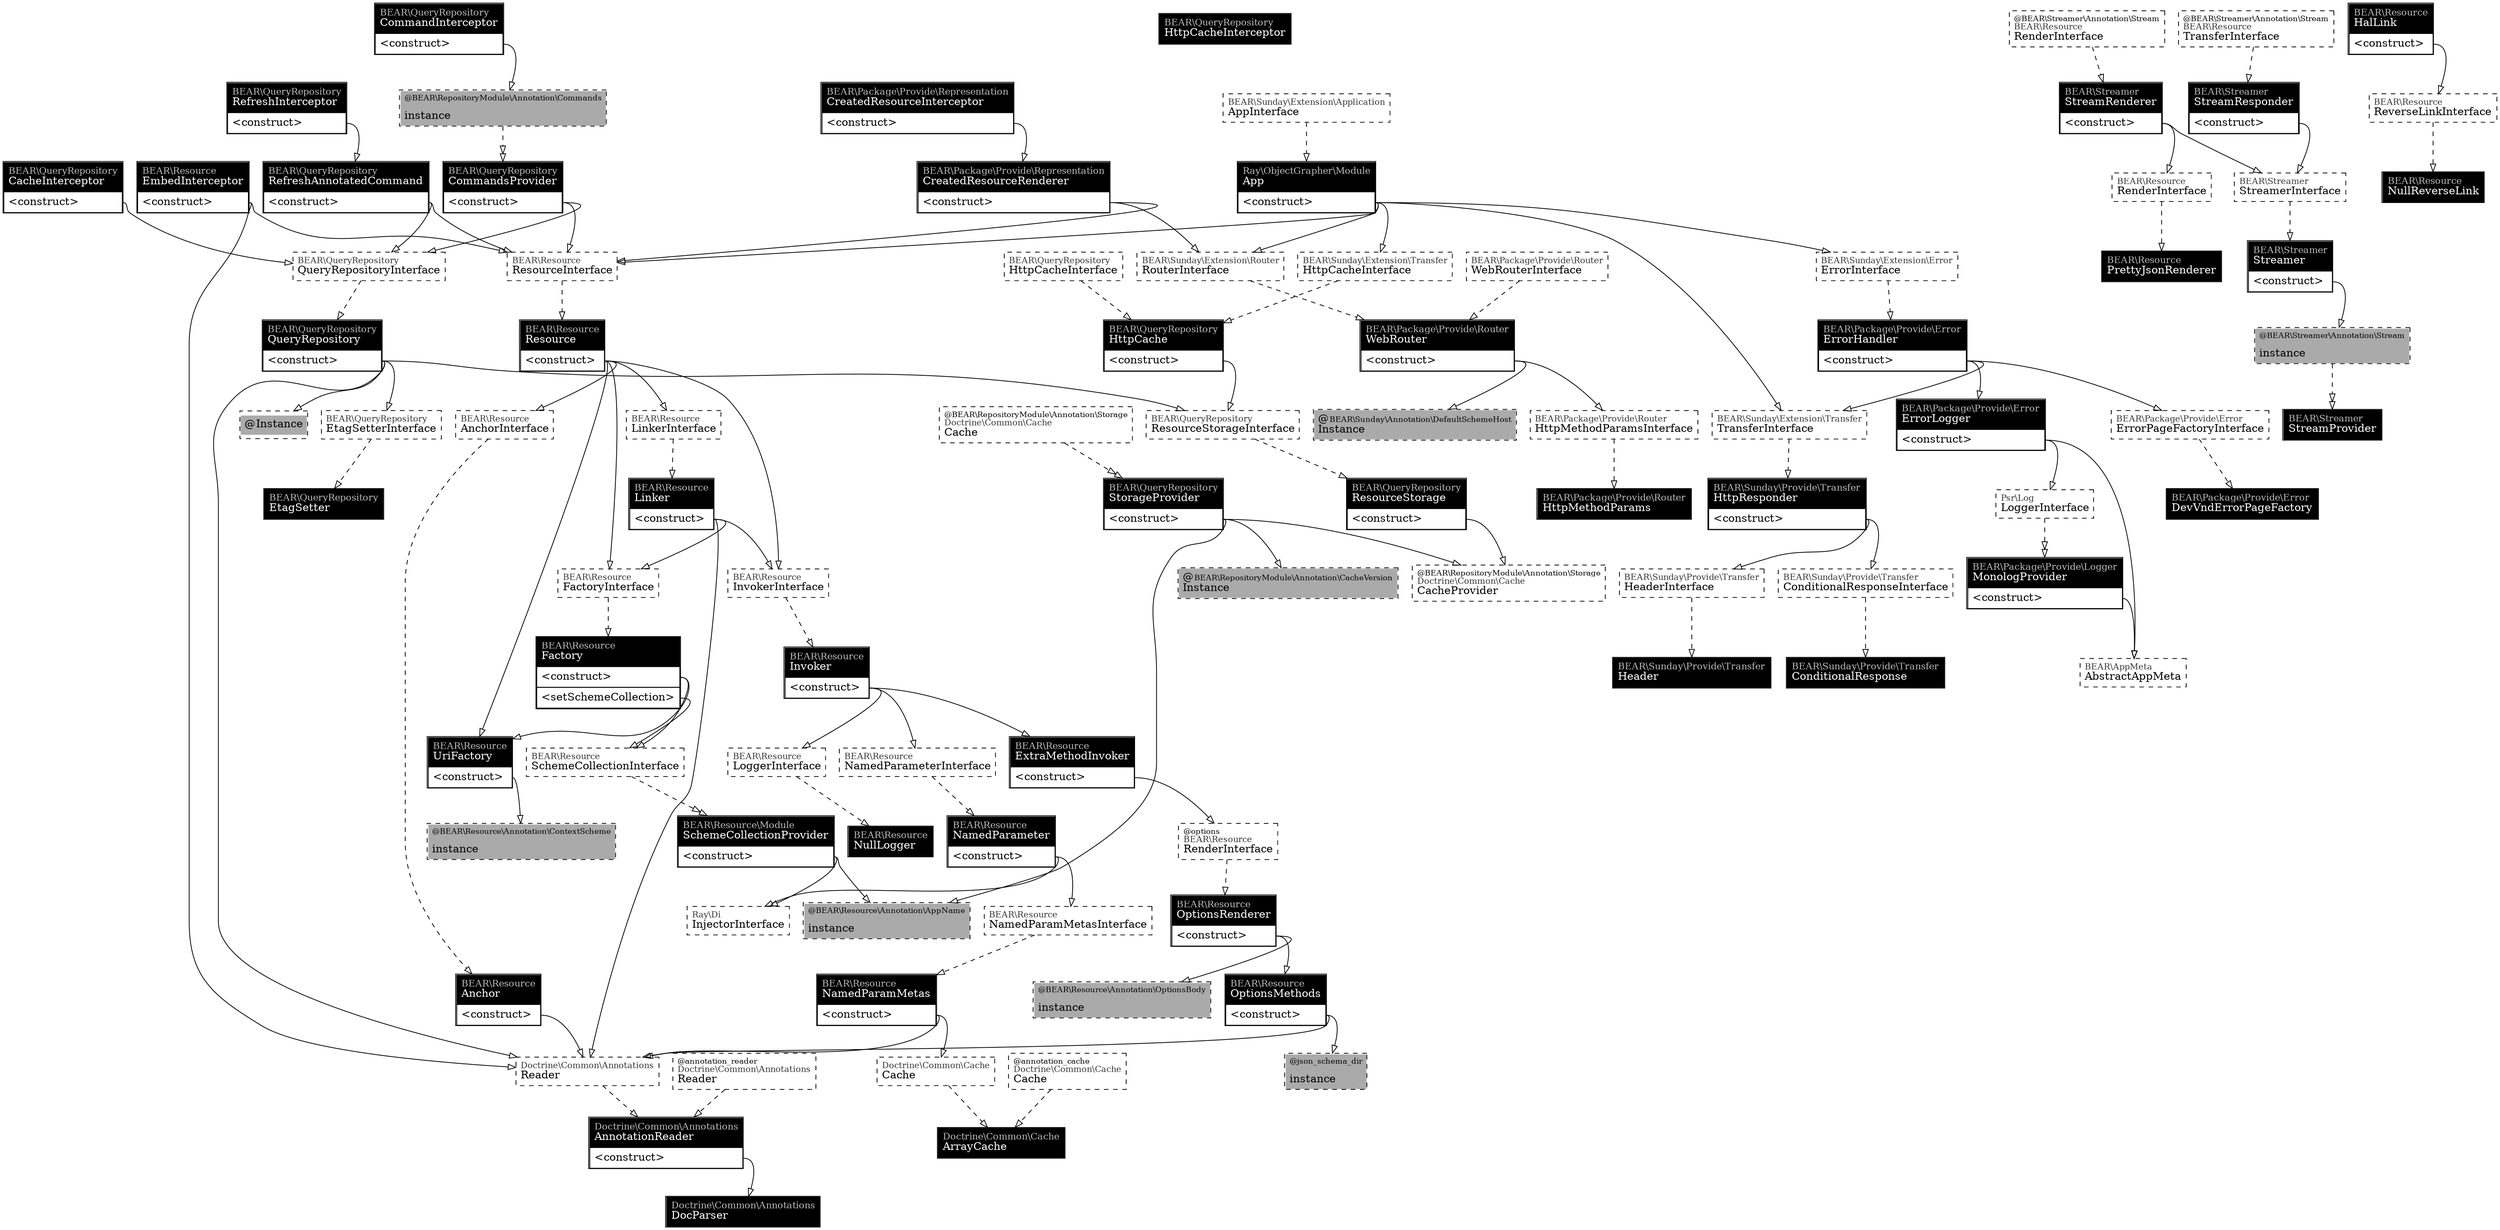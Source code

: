digraph injector {
graph [rankdir=TB];
class_BEAR_AppMeta_AbstractAppMeta [style=dashed, margin=0.02, label=<<table cellspacing="0" cellpadding="5" cellborder="0" border="0"><tr><td align="left" port="header" bgcolor="#aaaaaa">@<font color="#000000">Instance<br align="left"/></font></td></tr></table>>, shape=box]
dependency_BEAR_Sunday_Extension_Application_AppInterface_ [style=dashed, margin=0.02, label=
<<table cellspacing="0" cellpadding="5" cellborder="0" border="0">
<tr>
<td align="left" port="header" bgcolor="#ffffff">
<font point-size="11" color="#333333">BEAR\\Sunday\\Extension\\Application<br align="left"/></font>
<font color="#000000">AppInterface<br align="left"/></font>
</td>
</tr>
</table>>, shape=box]
dependency_BEAR_Sunday_Extension_Transfer_HttpCacheInterface_ [style=dashed, margin=0.02, label=
<<table cellspacing="0" cellpadding="5" cellborder="0" border="0">
<tr>
<td align="left" port="header" bgcolor="#ffffff">
<font point-size="11" color="#333333">BEAR\\Sunday\\Extension\\Transfer<br align="left"/></font>
<font color="#000000">HttpCacheInterface<br align="left"/></font>
</td>
</tr>
</table>>, shape=box]
dependency_BEAR_Sunday_Extension_Router_RouterInterface_ [style=dashed, margin=0.02, label=
<<table cellspacing="0" cellpadding="5" cellborder="0" border="0">
<tr>
<td align="left" port="header" bgcolor="#ffffff">
<font point-size="11" color="#333333">BEAR\\Sunday\\Extension\\Router<br align="left"/></font>
<font color="#000000">RouterInterface<br align="left"/></font>
</td>
</tr>
</table>>, shape=box]
dependency_BEAR_Sunday_Extension_Transfer_TransferInterface_ [style=dashed, margin=0.02, label=
<<table cellspacing="0" cellpadding="5" cellborder="0" border="0">
<tr>
<td align="left" port="header" bgcolor="#ffffff">
<font point-size="11" color="#333333">BEAR\\Sunday\\Extension\\Transfer<br align="left"/></font>
<font color="#000000">TransferInterface<br align="left"/></font>
</td>
</tr>
</table>>, shape=box]
dependency_BEAR_Resource_ResourceInterface_ [style=dashed, margin=0.02, label=
<<table cellspacing="0" cellpadding="5" cellborder="0" border="0">
<tr>
<td align="left" port="header" bgcolor="#ffffff">
<font point-size="11" color="#333333">BEAR\\Resource<br align="left"/></font>
<font color="#000000">ResourceInterface<br align="left"/></font>
</td>
</tr>
</table>>, shape=box]
dependency_BEAR_Sunday_Extension_Error_ErrorInterface_ [style=dashed, margin=0.02, label=
<<table cellspacing="0" cellpadding="5" cellborder="0" border="0">
<tr>
<td align="left" port="header" bgcolor="#ffffff">
<font point-size="11" color="#333333">BEAR\\Sunday\\Extension\\Error<br align="left"/></font>
<font color="#000000">ErrorInterface<br align="left"/></font>
</td>
</tr>
</table>>, shape=box]
class_Ray_ObjectGrapher_Module_App [style=solid, margin=0.02, label=
<<table cellspacing="0" cellpadding="5" cellborder="1" border="0">
<tr>
    <td align="left" port="header" bgcolor="#000000"><font color="grey" point-size="12">Ray\\ObjectGrapher\\Module<br align="left"/></font><font color="#ffffff">App<br align="left"/></font></td>
</tr>
<tr><td align="left" port="p_Ray_ObjectGrapher_Module_App_construct">&lt;construct&gt;</td></tr>
</table>>, shape=box]
dependency__BEAR_Resource_Annotation_AppName [style=dashed, margin=0.02, label=<<table cellspacing="0" cellpadding="5" cellborder="0" border="0"><tr><td align="left" port="header" bgcolor="#aaaaaa">@<font color="#000000" point-size="10">BEAR\Resource\Annotation\AppName<br align="left"/></font><font color="#000000">Instance<br align="left"/></font></td></tr></table>>, shape=box]
class_BEAR_QueryRepository_Expiry [style=dashed, margin=0.02, label=<<table cellspacing="0" cellpadding="5" cellborder="0" border="0"><tr><td align="left" port="header" bgcolor="#aaaaaa">@<font color="#000000">Instance<br align="left"/></font></td></tr></table>>, shape=box]
dependency_BEAR_QueryRepository_QueryRepositoryInterface_ [style=dashed, margin=0.02, label=
<<table cellspacing="0" cellpadding="5" cellborder="0" border="0">
<tr>
<td align="left" port="header" bgcolor="#ffffff">
<font point-size="11" color="#333333">BEAR\\QueryRepository<br align="left"/></font>
<font color="#000000">QueryRepositoryInterface<br align="left"/></font>
</td>
</tr>
</table>>, shape=box]
dependency_BEAR_QueryRepository_EtagSetterInterface_ [style=dashed, margin=0.02, label=
<<table cellspacing="0" cellpadding="5" cellborder="0" border="0">
<tr>
<td align="left" port="header" bgcolor="#ffffff">
<font point-size="11" color="#333333">BEAR\\QueryRepository<br align="left"/></font>
<font color="#000000">EtagSetterInterface<br align="left"/></font>
</td>
</tr>
</table>>, shape=box]
dependency_BEAR_QueryRepository_ResourceStorageInterface_ [style=dashed, margin=0.02, label=
<<table cellspacing="0" cellpadding="5" cellborder="0" border="0">
<tr>
<td align="left" port="header" bgcolor="#ffffff">
<font point-size="11" color="#333333">BEAR\\QueryRepository<br align="left"/></font>
<font color="#000000">ResourceStorageInterface<br align="left"/></font>
</td>
</tr>
</table>>, shape=box]
dependency_Doctrine_Common_Annotations_Reader_ [style=dashed, margin=0.02, label=
<<table cellspacing="0" cellpadding="5" cellborder="0" border="0">
<tr>
<td align="left" port="header" bgcolor="#ffffff">
<font point-size="11" color="#333333">Doctrine\\Common\\Annotations<br align="left"/></font>
<font color="#000000">Reader<br align="left"/></font>
</td>
</tr>
</table>>, shape=box]
class_BEAR_QueryRepository_QueryRepository [style=solid, margin=0.02, label=
<<table cellspacing="0" cellpadding="5" cellborder="1" border="0">
<tr>
    <td align="left" port="header" bgcolor="#000000"><font color="grey" point-size="12">BEAR\\QueryRepository<br align="left"/></font><font color="#ffffff">QueryRepository<br align="left"/></font></td>
</tr>
<tr><td align="left" port="p_BEAR_QueryRepository_QueryRepository_construct">&lt;construct&gt;</td></tr>
</table>>, shape=box]
dependency_Doctrine_Common_Cache_Cache_BEAR_RepositoryModule_Annotation_Storage [style=dashed, margin=0.02, label=
<<table cellspacing="0" cellpadding="5" cellborder="0" border="0">
<tr>
<td align="left" port="header" bgcolor="#ffffff"><font color="#000000" point-size="10">@BEAR\RepositoryModule\Annotation\Storage<br align="left"/></font>
<font point-size="11" color="#333333">Doctrine\\Common\\Cache<br align="left"/></font>
<font color="#000000">Cache<br align="left"/></font>
</td>
</tr>
</table>>, shape=box]
class_Doctrine_Common_Cache_CacheProvider [style=dashed, margin=0.02, label=
<<table cellspacing="0" cellpadding="5" cellborder="0" border="0">
<tr>
<td align="left" port="header" bgcolor="#ffffff"><font color="#000000" point-size="10">@BEAR\RepositoryModule\Annotation\Storage<br align="left"/></font>
<font point-size="11" color="#333333">Doctrine\\Common\\Cache<br align="left"/></font>
<font color="#000000">CacheProvider<br align="left"/></font>
</td>
</tr>
</table>>, shape=box]
dependency__BEAR_Resource_Annotation_AppName [style=dashed, margin=0.02, label=
<<table cellspacing="0" cellpadding="5" cellborder="0" border="0">
<tr>
<td align="left" port="header" bgcolor="#aaaaaa"><font color="#000000" point-size="10">@BEAR\Resource\Annotation\AppName<br align="left"/></font>
<font point-size="11" color="#333333"><br align="left"/></font>
<font color="#000000">instance<br align="left"/></font>
</td>
</tr>
</table>>, shape=box]
dependency__BEAR_RepositoryModule_Annotation_CacheVersion [style=dashed, margin=0.02, label=
<<table cellspacing="0" cellpadding="5" cellborder="0" border="0">
<tr>
<td align="left" port="header" bgcolor="#aaaaaa"><font color="#000000" point-size="10">@BEAR\RepositoryModule\Annotation\CacheVersion<br align="left"/></font>
<font point-size="11" color="#333333"><br align="left"/></font>
<font color="#000000">instance<br align="left"/></font>
</td>
</tr>
</table>>, shape=box]
class_BEAR_QueryRepository_StorageProvider [style=solid, margin=0.02, label=<<table cellspacing="0" cellpadding="5" cellborder="1" border="0"><tr><td align="left" port="header" bgcolor="#aaaaaa"><font color="#ffffff">BEAR\\QueryRepository\\StorageProvider<br align="left"/></font></td></tr>
<tr><td align="left" port="p_BEAR_QueryRepository_StorageProvider_construct">&lt;construct&gt;</td></tr>
</table>>, shape=box]
class_BEAR_QueryRepository_StorageProvider [style=solid, margin=0.02, label=
<<table cellspacing="0" cellpadding="5" cellborder="1" border="0">
<tr>
    <td align="left" port="header" bgcolor="#000000"><font color="grey" point-size="12">BEAR\\QueryRepository<br align="left"/></font><font color="#ffffff">StorageProvider<br align="left"/></font></td>
</tr>
<tr><td align="left" port="p_BEAR_QueryRepository_StorageProvider_construct">&lt;construct&gt;</td></tr>
</table>>, shape=box]
class_Doctrine_Common_Cache_ArrayCache [style=solid, margin=0.02, label=
<<table cellspacing="0" cellpadding="5" cellborder="1" border="0">
<tr>
    <td align="left" port="header" bgcolor="#000000"><font color="grey" point-size="12">Doctrine\\Common\\Cache<br align="left"/></font><font color="#ffffff">ArrayCache<br align="left"/></font></td>
</tr>

</table>>, shape=box]
dependency_BEAR_QueryRepository_EtagSetterInterface_ [style=dashed, margin=0.02, label=
<<table cellspacing="0" cellpadding="5" cellborder="0" border="0">
<tr>
<td align="left" port="header" bgcolor="#ffffff">
<font point-size="11" color="#333333">BEAR\\QueryRepository<br align="left"/></font>
<font color="#000000">EtagSetterInterface<br align="left"/></font>
</td>
</tr>
</table>>, shape=box]
class_BEAR_QueryRepository_EtagSetter [style=solid, margin=0.02, label=
<<table cellspacing="0" cellpadding="5" cellborder="1" border="0">
<tr>
    <td align="left" port="header" bgcolor="#000000"><font color="grey" point-size="12">BEAR\\QueryRepository<br align="left"/></font><font color="#ffffff">EtagSetter<br align="left"/></font></td>
</tr>

</table>>, shape=box]
dependency_BEAR_Resource_NamedParameterInterface_ [style=dashed, margin=0.02, label=
<<table cellspacing="0" cellpadding="5" cellborder="0" border="0">
<tr>
<td align="left" port="header" bgcolor="#ffffff">
<font point-size="11" color="#333333">BEAR\\Resource<br align="left"/></font>
<font color="#000000">NamedParameterInterface<br align="left"/></font>
</td>
</tr>
</table>>, shape=box]
dependency_BEAR_Resource_NamedParamMetasInterface_ [style=dashed, margin=0.02, label=
<<table cellspacing="0" cellpadding="5" cellborder="0" border="0">
<tr>
<td align="left" port="header" bgcolor="#ffffff">
<font point-size="11" color="#333333">BEAR\\Resource<br align="left"/></font>
<font color="#000000">NamedParamMetasInterface<br align="left"/></font>
</td>
</tr>
</table>>, shape=box]
dependency_Ray_Di_InjectorInterface_ [style=dashed, margin=0.02, label=
<<table cellspacing="0" cellpadding="5" cellborder="0" border="0">
<tr>
<td align="left" port="header" bgcolor="#ffffff">
<font point-size="11" color="#333333">Ray\\Di<br align="left"/></font>
<font color="#000000">InjectorInterface<br align="left"/></font>
</td>
</tr>
</table>>, shape=box]
class_BEAR_Resource_NamedParameter [style=solid, margin=0.02, label=
<<table cellspacing="0" cellpadding="5" cellborder="1" border="0">
<tr>
    <td align="left" port="header" bgcolor="#000000"><font color="grey" point-size="12">BEAR\\Resource<br align="left"/></font><font color="#ffffff">NamedParameter<br align="left"/></font></td>
</tr>
<tr><td align="left" port="p_BEAR_Resource_NamedParameter_construct">&lt;construct&gt;</td></tr>
</table>>, shape=box]
dependency_Doctrine_Common_Annotations_Reader_ [style=dashed, margin=0.02, label=
<<table cellspacing="0" cellpadding="5" cellborder="0" border="0">
<tr>
<td align="left" port="header" bgcolor="#ffffff">
<font point-size="11" color="#333333">Doctrine\\Common\\Annotations<br align="left"/></font>
<font color="#000000">Reader<br align="left"/></font>
</td>
</tr>
</table>>, shape=box]
class_Doctrine_Common_Annotations_DocParser [style=solid, margin=0.02, label=
<<table cellspacing="0" cellpadding="5" cellborder="1" border="0">
<tr>
    <td align="left" port="header" bgcolor="#000000"><font color="grey" point-size="12">Doctrine\\Common\\Annotations<br align="left"/></font><font color="#ffffff">DocParser<br align="left"/></font></td>
</tr>

</table>>, shape=box]
class_Doctrine_Common_Annotations_AnnotationReader [style=solid, margin=0.02, label=
<<table cellspacing="0" cellpadding="5" cellborder="1" border="0">
<tr>
    <td align="left" port="header" bgcolor="#000000"><font color="grey" point-size="12">Doctrine\\Common\\Annotations<br align="left"/></font><font color="#ffffff">AnnotationReader<br align="left"/></font></td>
</tr>
<tr><td align="left" port="p_Doctrine_Common_Annotations_AnnotationReader_construct">&lt;construct&gt;</td></tr>
</table>>, shape=box]
dependency_BEAR_Sunday_Extension_Transfer_HttpCacheInterface_ [style=dashed, margin=0.02, label=
<<table cellspacing="0" cellpadding="5" cellborder="0" border="0">
<tr>
<td align="left" port="header" bgcolor="#ffffff">
<font point-size="11" color="#333333">BEAR\\Sunday\\Extension\\Transfer<br align="left"/></font>
<font color="#000000">HttpCacheInterface<br align="left"/></font>
</td>
</tr>
</table>>, shape=box]
dependency_BEAR_QueryRepository_ResourceStorageInterface_ [style=dashed, margin=0.02, label=
<<table cellspacing="0" cellpadding="5" cellborder="0" border="0">
<tr>
<td align="left" port="header" bgcolor="#ffffff">
<font point-size="11" color="#333333">BEAR\\QueryRepository<br align="left"/></font>
<font color="#000000">ResourceStorageInterface<br align="left"/></font>
</td>
</tr>
</table>>, shape=box]
class_BEAR_QueryRepository_HttpCache [style=solid, margin=0.02, label=
<<table cellspacing="0" cellpadding="5" cellborder="1" border="0">
<tr>
    <td align="left" port="header" bgcolor="#000000"><font color="grey" point-size="12">BEAR\\QueryRepository<br align="left"/></font><font color="#ffffff">HttpCache<br align="left"/></font></td>
</tr>
<tr><td align="left" port="p_BEAR_QueryRepository_HttpCache_construct">&lt;construct&gt;</td></tr>
</table>>, shape=box]
dependency_BEAR_QueryRepository_QueryRepositoryInterface_ [style=dashed, margin=0.02, label=
<<table cellspacing="0" cellpadding="5" cellborder="0" border="0">
<tr>
<td align="left" port="header" bgcolor="#ffffff">
<font point-size="11" color="#333333">BEAR\\QueryRepository<br align="left"/></font>
<font color="#000000">QueryRepositoryInterface<br align="left"/></font>
</td>
</tr>
</table>>, shape=box]
dependency_BEAR_Resource_ResourceInterface_ [style=dashed, margin=0.02, label=
<<table cellspacing="0" cellpadding="5" cellborder="0" border="0">
<tr>
<td align="left" port="header" bgcolor="#ffffff">
<font point-size="11" color="#333333">BEAR\\Resource<br align="left"/></font>
<font color="#000000">ResourceInterface<br align="left"/></font>
</td>
</tr>
</table>>, shape=box]
class_BEAR_QueryRepository_CommandsProvider [style=solid, margin=0.02, label=<<table cellspacing="0" cellpadding="5" cellborder="1" border="0"><tr><td align="left" port="header" bgcolor="#aaaaaa"><font color="#ffffff">BEAR\\QueryRepository\\CommandsProvider<br align="left"/></font></td></tr>
<tr><td align="left" port="p_BEAR_QueryRepository_CommandsProvider_construct">&lt;construct&gt;</td></tr>
</table>>, shape=box]
class_BEAR_QueryRepository_CommandsProvider [style=solid, margin=0.02, label=
<<table cellspacing="0" cellpadding="5" cellborder="1" border="0">
<tr>
    <td align="left" port="header" bgcolor="#000000"><font color="grey" point-size="12">BEAR\\QueryRepository<br align="left"/></font><font color="#ffffff">CommandsProvider<br align="left"/></font></td>
</tr>
<tr><td align="left" port="p_BEAR_QueryRepository_CommandsProvider_construct">&lt;construct&gt;</td></tr>
</table>>, shape=box]
dependency__BEAR_RepositoryModule_Annotation_CacheVersion [style=dashed, margin=0.02, label=<<table cellspacing="0" cellpadding="5" cellborder="0" border="0"><tr><td align="left" port="header" bgcolor="#aaaaaa">@<font color="#000000" point-size="10">BEAR\RepositoryModule\Annotation\CacheVersion<br align="left"/></font><font color="#000000">Instance<br align="left"/></font></td></tr></table>>, shape=box]
class_BEAR_QueryRepository_RefreshInterceptor [style=solid, margin=0.02, label=
<<table cellspacing="0" cellpadding="5" cellborder="1" border="0">
<tr>
    <td align="left" port="header" bgcolor="#000000"><font color="grey" point-size="12">BEAR\\QueryRepository<br align="left"/></font><font color="#ffffff">RefreshInterceptor<br align="left"/></font></td>
</tr>
<tr><td align="left" port="p_BEAR_QueryRepository_RefreshInterceptor_construct">&lt;construct&gt;</td></tr>
</table>>, shape=box]
dependency_BEAR_QueryRepository_QueryRepositoryInterface_ [style=dashed, margin=0.02, label=
<<table cellspacing="0" cellpadding="5" cellborder="0" border="0">
<tr>
<td align="left" port="header" bgcolor="#ffffff">
<font point-size="11" color="#333333">BEAR\\QueryRepository<br align="left"/></font>
<font color="#000000">QueryRepositoryInterface<br align="left"/></font>
</td>
</tr>
</table>>, shape=box]
dependency_BEAR_Resource_ResourceInterface_ [style=dashed, margin=0.02, label=
<<table cellspacing="0" cellpadding="5" cellborder="0" border="0">
<tr>
<td align="left" port="header" bgcolor="#ffffff">
<font point-size="11" color="#333333">BEAR\\Resource<br align="left"/></font>
<font color="#000000">ResourceInterface<br align="left"/></font>
</td>
</tr>
</table>>, shape=box]
class_BEAR_QueryRepository_RefreshAnnotatedCommand [style=solid, margin=0.02, label=
<<table cellspacing="0" cellpadding="5" cellborder="1" border="0">
<tr>
    <td align="left" port="header" bgcolor="#000000"><font color="grey" point-size="12">BEAR\\QueryRepository<br align="left"/></font><font color="#ffffff">RefreshAnnotatedCommand<br align="left"/></font></td>
</tr>
<tr><td align="left" port="p_BEAR_QueryRepository_RefreshAnnotatedCommand_construct">&lt;construct&gt;</td></tr>
</table>>, shape=box]
dependency_BEAR_QueryRepository_QueryRepositoryInterface_ [style=dashed, margin=0.02, label=
<<table cellspacing="0" cellpadding="5" cellborder="0" border="0">
<tr>
<td align="left" port="header" bgcolor="#ffffff">
<font point-size="11" color="#333333">BEAR\\QueryRepository<br align="left"/></font>
<font color="#000000">QueryRepositoryInterface<br align="left"/></font>
</td>
</tr>
</table>>, shape=box]
class_BEAR_QueryRepository_CacheInterceptor [style=solid, margin=0.02, label=
<<table cellspacing="0" cellpadding="5" cellborder="1" border="0">
<tr>
    <td align="left" port="header" bgcolor="#000000"><font color="grey" point-size="12">BEAR\\QueryRepository<br align="left"/></font><font color="#ffffff">CacheInterceptor<br align="left"/></font></td>
</tr>
<tr><td align="left" port="p_BEAR_QueryRepository_CacheInterceptor_construct">&lt;construct&gt;</td></tr>
</table>>, shape=box]
dependency__BEAR_RepositoryModule_Annotation_Commands [style=dashed, margin=0.02, label=
<<table cellspacing="0" cellpadding="5" cellborder="0" border="0">
<tr>
<td align="left" port="header" bgcolor="#aaaaaa"><font color="#000000" point-size="10">@BEAR\RepositoryModule\Annotation\Commands<br align="left"/></font>
<font point-size="11" color="#333333"><br align="left"/></font>
<font color="#000000">instance<br align="left"/></font>
</td>
</tr>
</table>>, shape=box]
class_BEAR_QueryRepository_CommandInterceptor [style=solid, margin=0.02, label=
<<table cellspacing="0" cellpadding="5" cellborder="1" border="0">
<tr>
    <td align="left" port="header" bgcolor="#000000"><font color="grey" point-size="12">BEAR\\QueryRepository<br align="left"/></font><font color="#ffffff">CommandInterceptor<br align="left"/></font></td>
</tr>
<tr><td align="left" port="p_BEAR_QueryRepository_CommandInterceptor_construct">&lt;construct&gt;</td></tr>
</table>>, shape=box]
class_BEAR_QueryRepository_HttpCacheInterceptor [style=solid, margin=0.02, label=
<<table cellspacing="0" cellpadding="5" cellborder="1" border="0">
<tr>
    <td align="left" port="header" bgcolor="#000000"><font color="grey" point-size="12">BEAR\\QueryRepository<br align="left"/></font><font color="#ffffff">HttpCacheInterceptor<br align="left"/></font></td>
</tr>

</table>>, shape=box]
dependency_BEAR_QueryRepository_ResourceStorageInterface_ [style=dashed, margin=0.02, label=
<<table cellspacing="0" cellpadding="5" cellborder="0" border="0">
<tr>
<td align="left" port="header" bgcolor="#ffffff">
<font point-size="11" color="#333333">BEAR\\QueryRepository<br align="left"/></font>
<font color="#000000">ResourceStorageInterface<br align="left"/></font>
</td>
</tr>
</table>>, shape=box]
class_Doctrine_Common_Cache_CacheProvider [style=dashed, margin=0.02, label=
<<table cellspacing="0" cellpadding="5" cellborder="0" border="0">
<tr>
<td align="left" port="header" bgcolor="#ffffff"><font color="#000000" point-size="10">@BEAR\RepositoryModule\Annotation\Storage<br align="left"/></font>
<font point-size="11" color="#333333">Doctrine\\Common\\Cache<br align="left"/></font>
<font color="#000000">CacheProvider<br align="left"/></font>
</td>
</tr>
</table>>, shape=box]
class_BEAR_QueryRepository_ResourceStorage [style=solid, margin=0.02, label=
<<table cellspacing="0" cellpadding="5" cellborder="1" border="0">
<tr>
    <td align="left" port="header" bgcolor="#000000"><font color="grey" point-size="12">BEAR\\QueryRepository<br align="left"/></font><font color="#ffffff">ResourceStorage<br align="left"/></font></td>
</tr>
<tr><td align="left" port="p_BEAR_QueryRepository_ResourceStorage_construct">&lt;construct&gt;</td></tr>
</table>>, shape=box]
dependency_BEAR_QueryRepository_HttpCacheInterface_ [style=dashed, margin=0.02, label=
<<table cellspacing="0" cellpadding="5" cellborder="0" border="0">
<tr>
<td align="left" port="header" bgcolor="#ffffff">
<font point-size="11" color="#333333">BEAR\\QueryRepository<br align="left"/></font>
<font color="#000000">HttpCacheInterface<br align="left"/></font>
</td>
</tr>
</table>>, shape=box]
dependency_BEAR_QueryRepository_ResourceStorageInterface_ [style=dashed, margin=0.02, label=
<<table cellspacing="0" cellpadding="5" cellborder="0" border="0">
<tr>
<td align="left" port="header" bgcolor="#ffffff">
<font point-size="11" color="#333333">BEAR\\QueryRepository<br align="left"/></font>
<font color="#000000">ResourceStorageInterface<br align="left"/></font>
</td>
</tr>
</table>>, shape=box]

dependency_BEAR_Sunday_Extension_Router_RouterInterface_ [style=dashed, margin=0.02, label=
<<table cellspacing="0" cellpadding="5" cellborder="0" border="0">
<tr>
<td align="left" port="header" bgcolor="#ffffff">
<font point-size="11" color="#333333">BEAR\\Sunday\\Extension\\Router<br align="left"/></font>
<font color="#000000">RouterInterface<br align="left"/></font>
</td>
</tr>
</table>>, shape=box]
dependency__BEAR_Sunday_Annotation_DefaultSchemeHost [style=dashed, margin=0.02, label=
<<table cellspacing="0" cellpadding="5" cellborder="0" border="0">
<tr>
<td align="left" port="header" bgcolor="#aaaaaa"><font color="#000000" point-size="10">@BEAR\Sunday\Annotation\DefaultSchemeHost<br align="left"/></font>
<font point-size="11" color="#333333"><br align="left"/></font>
<font color="#000000">instance<br align="left"/></font>
</td>
</tr>
</table>>, shape=box]
dependency_BEAR_Package_Provide_Router_HttpMethodParamsInterface_ [style=dashed, margin=0.02, label=
<<table cellspacing="0" cellpadding="5" cellborder="0" border="0">
<tr>
<td align="left" port="header" bgcolor="#ffffff">
<font point-size="11" color="#333333">BEAR\\Package\\Provide\\Router<br align="left"/></font>
<font color="#000000">HttpMethodParamsInterface<br align="left"/></font>
</td>
</tr>
</table>>, shape=box]
class_BEAR_Package_Provide_Router_WebRouter [style=solid, margin=0.02, label=
<<table cellspacing="0" cellpadding="5" cellborder="1" border="0">
<tr>
    <td align="left" port="header" bgcolor="#000000"><font color="grey" point-size="12">BEAR\\Package\\Provide\\Router<br align="left"/></font><font color="#ffffff">WebRouter<br align="left"/></font></td>
</tr>
<tr><td align="left" port="p_BEAR_Package_Provide_Router_WebRouter_construct">&lt;construct&gt;</td></tr>
</table>>, shape=box]
dependency_BEAR_Package_Provide_Router_WebRouterInterface_ [style=dashed, margin=0.02, label=
<<table cellspacing="0" cellpadding="5" cellborder="0" border="0">
<tr>
<td align="left" port="header" bgcolor="#ffffff">
<font point-size="11" color="#333333">BEAR\\Package\\Provide\\Router<br align="left"/></font>
<font color="#000000">WebRouterInterface<br align="left"/></font>
</td>
</tr>
</table>>, shape=box]
dependency__BEAR_Sunday_Annotation_DefaultSchemeHost [style=dashed, margin=0.02, label=
<<table cellspacing="0" cellpadding="5" cellborder="0" border="0">
<tr>
<td align="left" port="header" bgcolor="#aaaaaa"><font color="#000000" point-size="10">@BEAR\Sunday\Annotation\DefaultSchemeHost<br align="left"/></font>
<font point-size="11" color="#333333"><br align="left"/></font>
<font color="#000000">instance<br align="left"/></font>
</td>
</tr>
</table>>, shape=box]
dependency_BEAR_Package_Provide_Router_HttpMethodParamsInterface_ [style=dashed, margin=0.02, label=
<<table cellspacing="0" cellpadding="5" cellborder="0" border="0">
<tr>
<td align="left" port="header" bgcolor="#ffffff">
<font point-size="11" color="#333333">BEAR\\Package\\Provide\\Router<br align="left"/></font>
<font color="#000000">HttpMethodParamsInterface<br align="left"/></font>
</td>
</tr>
</table>>, shape=box]

dependency_BEAR_Package_Provide_Router_HttpMethodParamsInterface_ [style=dashed, margin=0.02, label=
<<table cellspacing="0" cellpadding="5" cellborder="0" border="0">
<tr>
<td align="left" port="header" bgcolor="#ffffff">
<font point-size="11" color="#333333">BEAR\\Package\\Provide\\Router<br align="left"/></font>
<font color="#000000">HttpMethodParamsInterface<br align="left"/></font>
</td>
</tr>
</table>>, shape=box]
class_BEAR_Package_Provide_Router_HttpMethodParams [style=solid, margin=0.02, label=
<<table cellspacing="0" cellpadding="5" cellborder="1" border="0">
<tr>
    <td align="left" port="header" bgcolor="#000000"><font color="grey" point-size="12">BEAR\\Package\\Provide\\Router<br align="left"/></font><font color="#ffffff">HttpMethodParams<br align="left"/></font></td>
</tr>

</table>>, shape=box]
dependency_Psr_Log_LoggerInterface_ [style=dashed, margin=0.02, label=
<<table cellspacing="0" cellpadding="5" cellborder="0" border="0">
<tr>
<td align="left" port="header" bgcolor="#ffffff">
<font point-size="11" color="#333333">Psr\\Log<br align="left"/></font>
<font color="#000000">LoggerInterface<br align="left"/></font>
</td>
</tr>
</table>>, shape=box]
class_BEAR_AppMeta_AbstractAppMeta [style=dashed, margin=0.02, label=
<<table cellspacing="0" cellpadding="5" cellborder="0" border="0">
<tr>
<td align="left" port="header" bgcolor="#ffffff">
<font point-size="11" color="#333333">BEAR\\AppMeta<br align="left"/></font>
<font color="#000000">AbstractAppMeta<br align="left"/></font>
</td>
</tr>
</table>>, shape=box]
class_BEAR_Package_Provide_Error_ErrorLogger [style=solid, margin=0.02, label=
<<table cellspacing="0" cellpadding="5" cellborder="1" border="0">
<tr>
    <td align="left" port="header" bgcolor="#000000"><font color="grey" point-size="12">BEAR\\Package\\Provide\\Error<br align="left"/></font><font color="#ffffff">ErrorLogger<br align="left"/></font></td>
</tr>
<tr><td align="left" port="p_BEAR_Package_Provide_Error_ErrorLogger_construct">&lt;construct&gt;</td></tr>
</table>>, shape=box]
dependency_BEAR_Sunday_Extension_Error_ErrorInterface_ [style=dashed, margin=0.02, label=
<<table cellspacing="0" cellpadding="5" cellborder="0" border="0">
<tr>
<td align="left" port="header" bgcolor="#ffffff">
<font point-size="11" color="#333333">BEAR\\Sunday\\Extension\\Error<br align="left"/></font>
<font color="#000000">ErrorInterface<br align="left"/></font>
</td>
</tr>
</table>>, shape=box]
dependency_BEAR_Sunday_Extension_Transfer_TransferInterface_ [style=dashed, margin=0.02, label=
<<table cellspacing="0" cellpadding="5" cellborder="0" border="0">
<tr>
<td align="left" port="header" bgcolor="#ffffff">
<font point-size="11" color="#333333">BEAR\\Sunday\\Extension\\Transfer<br align="left"/></font>
<font color="#000000">TransferInterface<br align="left"/></font>
</td>
</tr>
</table>>, shape=box]
dependency_BEAR_Package_Provide_Error_ErrorPageFactoryInterface_ [style=dashed, margin=0.02, label=
<<table cellspacing="0" cellpadding="5" cellborder="0" border="0">
<tr>
<td align="left" port="header" bgcolor="#ffffff">
<font point-size="11" color="#333333">BEAR\\Package\\Provide\\Error<br align="left"/></font>
<font color="#000000">ErrorPageFactoryInterface<br align="left"/></font>
</td>
</tr>
</table>>, shape=box]
class_BEAR_Package_Provide_Error_ErrorHandler [style=solid, margin=0.02, label=
<<table cellspacing="0" cellpadding="5" cellborder="1" border="0">
<tr>
    <td align="left" port="header" bgcolor="#000000"><font color="grey" point-size="12">BEAR\\Package\\Provide\\Error<br align="left"/></font><font color="#ffffff">ErrorHandler<br align="left"/></font></td>
</tr>
<tr><td align="left" port="p_BEAR_Package_Provide_Error_ErrorHandler_construct">&lt;construct&gt;</td></tr>
</table>>, shape=box]
dependency_BEAR_Package_Provide_Error_ErrorPageFactoryInterface_ [style=dashed, margin=0.02, label=
<<table cellspacing="0" cellpadding="5" cellborder="0" border="0">
<tr>
<td align="left" port="header" bgcolor="#ffffff">
<font point-size="11" color="#333333">BEAR\\Package\\Provide\\Error<br align="left"/></font>
<font color="#000000">ErrorPageFactoryInterface<br align="left"/></font>
</td>
</tr>
</table>>, shape=box]
class_BEAR_Package_Provide_Error_DevVndErrorPageFactory [style=solid, margin=0.02, label=
<<table cellspacing="0" cellpadding="5" cellborder="1" border="0">
<tr>
    <td align="left" port="header" bgcolor="#000000"><font color="grey" point-size="12">BEAR\\Package\\Provide\\Error<br align="left"/></font><font color="#ffffff">DevVndErrorPageFactory<br align="left"/></font></td>
</tr>

</table>>, shape=box]
dependency_Psr_Log_LoggerInterface_ [style=dashed, margin=0.02, label=
<<table cellspacing="0" cellpadding="5" cellborder="0" border="0">
<tr>
<td align="left" port="header" bgcolor="#ffffff">
<font point-size="11" color="#333333">Psr\\Log<br align="left"/></font>
<font color="#000000">LoggerInterface<br align="left"/></font>
</td>
</tr>
</table>>, shape=box]
class_BEAR_AppMeta_AbstractAppMeta [style=dashed, margin=0.02, label=
<<table cellspacing="0" cellpadding="5" cellborder="0" border="0">
<tr>
<td align="left" port="header" bgcolor="#ffffff">
<font point-size="11" color="#333333">BEAR\\AppMeta<br align="left"/></font>
<font color="#000000">AbstractAppMeta<br align="left"/></font>
</td>
</tr>
</table>>, shape=box]
class_BEAR_Package_Provide_Logger_MonologProvider [style=solid, margin=0.02, label=<<table cellspacing="0" cellpadding="5" cellborder="1" border="0"><tr><td align="left" port="header" bgcolor="#aaaaaa"><font color="#ffffff">BEAR\\Package\\Provide\\Logger\\MonologProvider<br align="left"/></font></td></tr>
<tr><td align="left" port="p_BEAR_Package_Provide_Logger_MonologProvider_construct">&lt;construct&gt;</td></tr>
</table>>, shape=box]
class_BEAR_Package_Provide_Logger_MonologProvider [style=solid, margin=0.02, label=
<<table cellspacing="0" cellpadding="5" cellborder="1" border="0">
<tr>
    <td align="left" port="header" bgcolor="#000000"><font color="grey" point-size="12">BEAR\\Package\\Provide\\Logger<br align="left"/></font><font color="#ffffff">MonologProvider<br align="left"/></font></td>
</tr>
<tr><td align="left" port="p_BEAR_Package_Provide_Logger_MonologProvider_construct">&lt;construct&gt;</td></tr>
</table>>, shape=box]
dependency_BEAR_Resource_RenderInterface_BEAR_Streamer_Annotation_Stream [style=dashed, margin=0.02, label=
<<table cellspacing="0" cellpadding="5" cellborder="0" border="0">
<tr>
<td align="left" port="header" bgcolor="#ffffff"><font color="#000000" point-size="10">@BEAR\Streamer\Annotation\Stream<br align="left"/></font>
<font point-size="11" color="#333333">BEAR\\Resource<br align="left"/></font>
<font color="#000000">RenderInterface<br align="left"/></font>
</td>
</tr>
</table>>, shape=box]
dependency_BEAR_Resource_RenderInterface_ [style=dashed, margin=0.02, label=
<<table cellspacing="0" cellpadding="5" cellborder="0" border="0">
<tr>
<td align="left" port="header" bgcolor="#ffffff">
<font point-size="11" color="#333333">BEAR\\Resource<br align="left"/></font>
<font color="#000000">RenderInterface<br align="left"/></font>
</td>
</tr>
</table>>, shape=box]
dependency_BEAR_Streamer_StreamerInterface_ [style=dashed, margin=0.02, label=
<<table cellspacing="0" cellpadding="5" cellborder="0" border="0">
<tr>
<td align="left" port="header" bgcolor="#ffffff">
<font point-size="11" color="#333333">BEAR\\Streamer<br align="left"/></font>
<font color="#000000">StreamerInterface<br align="left"/></font>
</td>
</tr>
</table>>, shape=box]
class_BEAR_Streamer_StreamRenderer [style=solid, margin=0.02, label=
<<table cellspacing="0" cellpadding="5" cellborder="1" border="0">
<tr>
    <td align="left" port="header" bgcolor="#000000"><font color="grey" point-size="12">BEAR\\Streamer<br align="left"/></font><font color="#ffffff">StreamRenderer<br align="left"/></font></td>
</tr>
<tr><td align="left" port="p_BEAR_Streamer_StreamRenderer_construct">&lt;construct&gt;</td></tr>
</table>>, shape=box]
class_BEAR_Streamer_StreamProvider [style=solid, margin=0.02, label=<<table cellspacing="0" cellpadding="5" cellborder="1" border="0"><tr><td align="left" port="header" bgcolor="#aaaaaa"><font color="#ffffff">BEAR\\Streamer\\StreamProvider<br align="left"/></font></td></tr>

</table>>, shape=box]
class_BEAR_Streamer_StreamProvider [style=solid, margin=0.02, label=
<<table cellspacing="0" cellpadding="5" cellborder="1" border="0">
<tr>
    <td align="left" port="header" bgcolor="#000000"><font color="grey" point-size="12">BEAR\\Streamer<br align="left"/></font><font color="#ffffff">StreamProvider<br align="left"/></font></td>
</tr>

</table>>, shape=box]
dependency_BEAR_Streamer_StreamerInterface_ [style=dashed, margin=0.02, label=
<<table cellspacing="0" cellpadding="5" cellborder="0" border="0">
<tr>
<td align="left" port="header" bgcolor="#ffffff">
<font point-size="11" color="#333333">BEAR\\Streamer<br align="left"/></font>
<font color="#000000">StreamerInterface<br align="left"/></font>
</td>
</tr>
</table>>, shape=box]
dependency__BEAR_Streamer_Annotation_Stream [style=dashed, margin=0.02, label=
<<table cellspacing="0" cellpadding="5" cellborder="0" border="0">
<tr>
<td align="left" port="header" bgcolor="#aaaaaa"><font color="#000000" point-size="10">@BEAR\Streamer\Annotation\Stream<br align="left"/></font>
<font point-size="11" color="#333333"><br align="left"/></font>
<font color="#000000">instance<br align="left"/></font>
</td>
</tr>
</table>>, shape=box]
class_BEAR_Streamer_Streamer [style=solid, margin=0.02, label=
<<table cellspacing="0" cellpadding="5" cellborder="1" border="0">
<tr>
    <td align="left" port="header" bgcolor="#000000"><font color="grey" point-size="12">BEAR\\Streamer<br align="left"/></font><font color="#ffffff">Streamer<br align="left"/></font></td>
</tr>
<tr><td align="left" port="p_BEAR_Streamer_Streamer_construct">&lt;construct&gt;</td></tr>
</table>>, shape=box]
dependency_BEAR_Resource_TransferInterface_BEAR_Streamer_Annotation_Stream [style=dashed, margin=0.02, label=
<<table cellspacing="0" cellpadding="5" cellborder="0" border="0">
<tr>
<td align="left" port="header" bgcolor="#ffffff"><font color="#000000" point-size="10">@BEAR\Streamer\Annotation\Stream<br align="left"/></font>
<font point-size="11" color="#333333">BEAR\\Resource<br align="left"/></font>
<font color="#000000">TransferInterface<br align="left"/></font>
</td>
</tr>
</table>>, shape=box]
dependency_BEAR_Streamer_StreamerInterface_ [style=dashed, margin=0.02, label=
<<table cellspacing="0" cellpadding="5" cellborder="0" border="0">
<tr>
<td align="left" port="header" bgcolor="#ffffff">
<font point-size="11" color="#333333">BEAR\\Streamer<br align="left"/></font>
<font color="#000000">StreamerInterface<br align="left"/></font>
</td>
</tr>
</table>>, shape=box]
class_BEAR_Streamer_StreamResponder [style=solid, margin=0.02, label=
<<table cellspacing="0" cellpadding="5" cellborder="1" border="0">
<tr>
    <td align="left" port="header" bgcolor="#000000"><font color="grey" point-size="12">BEAR\\Streamer<br align="left"/></font><font color="#ffffff">StreamResponder<br align="left"/></font></td>
</tr>
<tr><td align="left" port="p_BEAR_Streamer_StreamResponder_construct">&lt;construct&gt;</td></tr>
</table>>, shape=box]
dependency_BEAR_Sunday_Extension_Router_RouterInterface_ [style=dashed, margin=0.02, label=
<<table cellspacing="0" cellpadding="5" cellborder="0" border="0">
<tr>
<td align="left" port="header" bgcolor="#ffffff">
<font point-size="11" color="#333333">BEAR\\Sunday\\Extension\\Router<br align="left"/></font>
<font color="#000000">RouterInterface<br align="left"/></font>
</td>
</tr>
</table>>, shape=box]
dependency_BEAR_Resource_ResourceInterface_ [style=dashed, margin=0.02, label=
<<table cellspacing="0" cellpadding="5" cellborder="0" border="0">
<tr>
<td align="left" port="header" bgcolor="#ffffff">
<font point-size="11" color="#333333">BEAR\\Resource<br align="left"/></font>
<font color="#000000">ResourceInterface<br align="left"/></font>
</td>
</tr>
</table>>, shape=box]
class_BEAR_Package_Provide_Representation_CreatedResourceRenderer [style=solid, margin=0.02, label=
<<table cellspacing="0" cellpadding="5" cellborder="1" border="0">
<tr>
    <td align="left" port="header" bgcolor="#000000"><font color="grey" point-size="12">BEAR\\Package\\Provide\\Representation<br align="left"/></font><font color="#ffffff">CreatedResourceRenderer<br align="left"/></font></td>
</tr>
<tr><td align="left" port="p_BEAR_Package_Provide_Representation_CreatedResourceRenderer_construct">&lt;construct&gt;</td></tr>
</table>>, shape=box]
class_BEAR_Package_Provide_Representation_CreatedResourceInterceptor [style=solid, margin=0.02, label=
<<table cellspacing="0" cellpadding="5" cellborder="1" border="0">
<tr>
    <td align="left" port="header" bgcolor="#000000"><font color="grey" point-size="12">BEAR\\Package\\Provide\\Representation<br align="left"/></font><font color="#ffffff">CreatedResourceInterceptor<br align="left"/></font></td>
</tr>
<tr><td align="left" port="p_BEAR_Package_Provide_Representation_CreatedResourceInterceptor_construct">&lt;construct&gt;</td></tr>
</table>>, shape=box]
dependency_Doctrine_Common_Cache_Cache_ [style=dashed, margin=0.02, label=
<<table cellspacing="0" cellpadding="5" cellborder="0" border="0">
<tr>
<td align="left" port="header" bgcolor="#ffffff">
<font point-size="11" color="#333333">Doctrine\\Common\\Cache<br align="left"/></font>
<font color="#000000">Cache<br align="left"/></font>
</td>
</tr>
</table>>, shape=box]

dependency_Doctrine_Common_Cache_Cache_annotation_cache [style=dashed, margin=0.02, label=
<<table cellspacing="0" cellpadding="5" cellborder="0" border="0">
<tr>
<td align="left" port="header" bgcolor="#ffffff"><font color="#000000" point-size="10">@annotation_cache<br align="left"/></font>
<font point-size="11" color="#333333">Doctrine\\Common\\Cache<br align="left"/></font>
<font color="#000000">Cache<br align="left"/></font>
</td>
</tr>
</table>>, shape=box]

dependency_Doctrine_Common_Annotations_Reader_annotation_reader [style=dashed, margin=0.02, label=
<<table cellspacing="0" cellpadding="5" cellborder="0" border="0">
<tr>
<td align="left" port="header" bgcolor="#ffffff"><font color="#000000" point-size="10">@annotation_reader<br align="left"/></font>
<font point-size="11" color="#333333">Doctrine\\Common\\Annotations<br align="left"/></font>
<font color="#000000">Reader<br align="left"/></font>
</td>
</tr>
</table>>, shape=box]

dependency__BEAR_Resource_Annotation_ContextScheme [style=dashed, margin=0.02, label=
<<table cellspacing="0" cellpadding="5" cellborder="0" border="0">
<tr>
<td align="left" port="header" bgcolor="#aaaaaa"><font color="#000000" point-size="10">@BEAR\Resource\Annotation\ContextScheme<br align="left"/></font>
<font point-size="11" color="#333333"><br align="left"/></font>
<font color="#000000">instance<br align="left"/></font>
</td>
</tr>
</table>>, shape=box]
class_BEAR_Resource_UriFactory [style=solid, margin=0.02, label=
<<table cellspacing="0" cellpadding="5" cellborder="1" border="0">
<tr>
    <td align="left" port="header" bgcolor="#000000"><font color="grey" point-size="12">BEAR\\Resource<br align="left"/></font><font color="#ffffff">UriFactory<br align="left"/></font></td>
</tr>
<tr><td align="left" port="p_BEAR_Resource_UriFactory_construct">&lt;construct&gt;</td></tr>
</table>>, shape=box]
dependency_BEAR_Resource_ResourceInterface_ [style=dashed, margin=0.02, label=
<<table cellspacing="0" cellpadding="5" cellborder="0" border="0">
<tr>
<td align="left" port="header" bgcolor="#ffffff">
<font point-size="11" color="#333333">BEAR\\Resource<br align="left"/></font>
<font color="#000000">ResourceInterface<br align="left"/></font>
</td>
</tr>
</table>>, shape=box]
dependency_BEAR_Resource_FactoryInterface_ [style=dashed, margin=0.02, label=
<<table cellspacing="0" cellpadding="5" cellborder="0" border="0">
<tr>
<td align="left" port="header" bgcolor="#ffffff">
<font point-size="11" color="#333333">BEAR\\Resource<br align="left"/></font>
<font color="#000000">FactoryInterface<br align="left"/></font>
</td>
</tr>
</table>>, shape=box]
dependency_BEAR_Resource_InvokerInterface_ [style=dashed, margin=0.02, label=
<<table cellspacing="0" cellpadding="5" cellborder="0" border="0">
<tr>
<td align="left" port="header" bgcolor="#ffffff">
<font point-size="11" color="#333333">BEAR\\Resource<br align="left"/></font>
<font color="#000000">InvokerInterface<br align="left"/></font>
</td>
</tr>
</table>>, shape=box]
dependency_BEAR_Resource_AnchorInterface_ [style=dashed, margin=0.02, label=
<<table cellspacing="0" cellpadding="5" cellborder="0" border="0">
<tr>
<td align="left" port="header" bgcolor="#ffffff">
<font point-size="11" color="#333333">BEAR\\Resource<br align="left"/></font>
<font color="#000000">AnchorInterface<br align="left"/></font>
</td>
</tr>
</table>>, shape=box]
dependency_BEAR_Resource_LinkerInterface_ [style=dashed, margin=0.02, label=
<<table cellspacing="0" cellpadding="5" cellborder="0" border="0">
<tr>
<td align="left" port="header" bgcolor="#ffffff">
<font point-size="11" color="#333333">BEAR\\Resource<br align="left"/></font>
<font color="#000000">LinkerInterface<br align="left"/></font>
</td>
</tr>
</table>>, shape=box]
class_BEAR_Resource_Resource [style=solid, margin=0.02, label=
<<table cellspacing="0" cellpadding="5" cellborder="1" border="0">
<tr>
    <td align="left" port="header" bgcolor="#000000"><font color="grey" point-size="12">BEAR\\Resource<br align="left"/></font><font color="#ffffff">Resource<br align="left"/></font></td>
</tr>
<tr><td align="left" port="p_BEAR_Resource_Resource_construct">&lt;construct&gt;</td></tr>
</table>>, shape=box]
dependency_BEAR_Resource_InvokerInterface_ [style=dashed, margin=0.02, label=
<<table cellspacing="0" cellpadding="5" cellborder="0" border="0">
<tr>
<td align="left" port="header" bgcolor="#ffffff">
<font point-size="11" color="#333333">BEAR\\Resource<br align="left"/></font>
<font color="#000000">InvokerInterface<br align="left"/></font>
</td>
</tr>
</table>>, shape=box]
dependency_BEAR_Resource_NamedParameterInterface_ [style=dashed, margin=0.02, label=
<<table cellspacing="0" cellpadding="5" cellborder="0" border="0">
<tr>
<td align="left" port="header" bgcolor="#ffffff">
<font point-size="11" color="#333333">BEAR\\Resource<br align="left"/></font>
<font color="#000000">NamedParameterInterface<br align="left"/></font>
</td>
</tr>
</table>>, shape=box]
dependency_BEAR_Resource_LoggerInterface_ [style=dashed, margin=0.02, label=
<<table cellspacing="0" cellpadding="5" cellborder="0" border="0">
<tr>
<td align="left" port="header" bgcolor="#ffffff">
<font point-size="11" color="#333333">BEAR\\Resource<br align="left"/></font>
<font color="#000000">LoggerInterface<br align="left"/></font>
</td>
</tr>
</table>>, shape=box]
class_BEAR_Resource_Invoker [style=solid, margin=0.02, label=
<<table cellspacing="0" cellpadding="5" cellborder="1" border="0">
<tr>
    <td align="left" port="header" bgcolor="#000000"><font color="grey" point-size="12">BEAR\\Resource<br align="left"/></font><font color="#ffffff">Invoker<br align="left"/></font></td>
</tr>
<tr><td align="left" port="p_BEAR_Resource_Invoker_construct">&lt;construct&gt;</td></tr>
</table>>, shape=box]
dependency_BEAR_Resource_LinkerInterface_ [style=dashed, margin=0.02, label=
<<table cellspacing="0" cellpadding="5" cellborder="0" border="0">
<tr>
<td align="left" port="header" bgcolor="#ffffff">
<font point-size="11" color="#333333">BEAR\\Resource<br align="left"/></font>
<font color="#000000">LinkerInterface<br align="left"/></font>
</td>
</tr>
</table>>, shape=box]
dependency_Doctrine_Common_Annotations_Reader_ [style=dashed, margin=0.02, label=
<<table cellspacing="0" cellpadding="5" cellborder="0" border="0">
<tr>
<td align="left" port="header" bgcolor="#ffffff">
<font point-size="11" color="#333333">Doctrine\\Common\\Annotations<br align="left"/></font>
<font color="#000000">Reader<br align="left"/></font>
</td>
</tr>
</table>>, shape=box]
dependency_BEAR_Resource_InvokerInterface_ [style=dashed, margin=0.02, label=
<<table cellspacing="0" cellpadding="5" cellborder="0" border="0">
<tr>
<td align="left" port="header" bgcolor="#ffffff">
<font point-size="11" color="#333333">BEAR\\Resource<br align="left"/></font>
<font color="#000000">InvokerInterface<br align="left"/></font>
</td>
</tr>
</table>>, shape=box]
dependency_BEAR_Resource_FactoryInterface_ [style=dashed, margin=0.02, label=
<<table cellspacing="0" cellpadding="5" cellborder="0" border="0">
<tr>
<td align="left" port="header" bgcolor="#ffffff">
<font point-size="11" color="#333333">BEAR\\Resource<br align="left"/></font>
<font color="#000000">FactoryInterface<br align="left"/></font>
</td>
</tr>
</table>>, shape=box]
class_BEAR_Resource_Linker [style=solid, margin=0.02, label=
<<table cellspacing="0" cellpadding="5" cellborder="1" border="0">
<tr>
    <td align="left" port="header" bgcolor="#000000"><font color="grey" point-size="12">BEAR\\Resource<br align="left"/></font><font color="#ffffff">Linker<br align="left"/></font></td>
</tr>
<tr><td align="left" port="p_BEAR_Resource_Linker_construct">&lt;construct&gt;</td></tr>
</table>>, shape=box]
dependency_BEAR_Resource_FactoryInterface_ [style=dashed, margin=0.02, label=
<<table cellspacing="0" cellpadding="5" cellborder="0" border="0">
<tr>
<td align="left" port="header" bgcolor="#ffffff">
<font point-size="11" color="#333333">BEAR\\Resource<br align="left"/></font>
<font color="#000000">FactoryInterface<br align="left"/></font>
</td>
</tr>
</table>>, shape=box]
dependency_BEAR_Resource_SchemeCollectionInterface_ [style=dashed, margin=0.02, label=
<<table cellspacing="0" cellpadding="5" cellborder="0" border="0">
<tr>
<td align="left" port="header" bgcolor="#ffffff">
<font point-size="11" color="#333333">BEAR\\Resource<br align="left"/></font>
<font color="#000000">SchemeCollectionInterface<br align="left"/></font>
</td>
</tr>
</table>>, shape=box]
dependency_BEAR_Resource_SchemeCollectionInterface_ [style=dashed, margin=0.02, label=
<<table cellspacing="0" cellpadding="5" cellborder="0" border="0">
<tr>
<td align="left" port="header" bgcolor="#ffffff">
<font point-size="11" color="#333333">BEAR\\Resource<br align="left"/></font>
<font color="#000000">SchemeCollectionInterface<br align="left"/></font>
</td>
</tr>
</table>>, shape=box]
class_BEAR_Resource_Factory [style=solid, margin=0.02, label=
<<table cellspacing="0" cellpadding="5" cellborder="1" border="0">
<tr>
    <td align="left" port="header" bgcolor="#000000"><font color="grey" point-size="12">BEAR\\Resource<br align="left"/></font><font color="#ffffff">Factory<br align="left"/></font></td>
</tr>
<tr><td align="left" port="p_BEAR_Resource_Factory_construct">&lt;construct&gt;</td></tr><tr><td align="left" port="p_BEAR_Resource_Factory_setSchemeCollection">&lt;setSchemeCollection&gt;</td></tr>
</table>>, shape=box]
dependency_BEAR_Resource_SchemeCollectionInterface_ [style=dashed, margin=0.02, label=
<<table cellspacing="0" cellpadding="5" cellborder="0" border="0">
<tr>
<td align="left" port="header" bgcolor="#ffffff">
<font point-size="11" color="#333333">BEAR\\Resource<br align="left"/></font>
<font color="#000000">SchemeCollectionInterface<br align="left"/></font>
</td>
</tr>
</table>>, shape=box]
dependency__BEAR_Resource_Annotation_AppName [style=dashed, margin=0.02, label=
<<table cellspacing="0" cellpadding="5" cellborder="0" border="0">
<tr>
<td align="left" port="header" bgcolor="#aaaaaa"><font color="#000000" point-size="10">@BEAR\Resource\Annotation\AppName<br align="left"/></font>
<font point-size="11" color="#333333"><br align="left"/></font>
<font color="#000000">instance<br align="left"/></font>
</td>
</tr>
</table>>, shape=box]
dependency_Ray_Di_InjectorInterface_ [style=dashed, margin=0.02, label=
<<table cellspacing="0" cellpadding="5" cellborder="0" border="0">
<tr>
<td align="left" port="header" bgcolor="#ffffff">
<font point-size="11" color="#333333">Ray\\Di<br align="left"/></font>
<font color="#000000">InjectorInterface<br align="left"/></font>
</td>
</tr>
</table>>, shape=box]
class_BEAR_Resource_Module_SchemeCollectionProvider [style=solid, margin=0.02, label=<<table cellspacing="0" cellpadding="5" cellborder="1" border="0"><tr><td align="left" port="header" bgcolor="#aaaaaa"><font color="#ffffff">BEAR\\Resource\\Module\\SchemeCollectionProvider<br align="left"/></font></td></tr>
<tr><td align="left" port="p_BEAR_Resource_Module_SchemeCollectionProvider_construct">&lt;construct&gt;</td></tr>
</table>>, shape=box]
class_BEAR_Resource_Module_SchemeCollectionProvider [style=solid, margin=0.02, label=
<<table cellspacing="0" cellpadding="5" cellborder="1" border="0">
<tr>
    <td align="left" port="header" bgcolor="#000000"><font color="grey" point-size="12">BEAR\\Resource\\Module<br align="left"/></font><font color="#ffffff">SchemeCollectionProvider<br align="left"/></font></td>
</tr>
<tr><td align="left" port="p_BEAR_Resource_Module_SchemeCollectionProvider_construct">&lt;construct&gt;</td></tr>
</table>>, shape=box]
dependency_BEAR_Resource_AnchorInterface_ [style=dashed, margin=0.02, label=
<<table cellspacing="0" cellpadding="5" cellborder="0" border="0">
<tr>
<td align="left" port="header" bgcolor="#ffffff">
<font point-size="11" color="#333333">BEAR\\Resource<br align="left"/></font>
<font color="#000000">AnchorInterface<br align="left"/></font>
</td>
</tr>
</table>>, shape=box]
dependency_Doctrine_Common_Annotations_Reader_ [style=dashed, margin=0.02, label=
<<table cellspacing="0" cellpadding="5" cellborder="0" border="0">
<tr>
<td align="left" port="header" bgcolor="#ffffff">
<font point-size="11" color="#333333">Doctrine\\Common\\Annotations<br align="left"/></font>
<font color="#000000">Reader<br align="left"/></font>
</td>
</tr>
</table>>, shape=box]
class_BEAR_Resource_Anchor [style=solid, margin=0.02, label=
<<table cellspacing="0" cellpadding="5" cellborder="1" border="0">
<tr>
    <td align="left" port="header" bgcolor="#000000"><font color="grey" point-size="12">BEAR\\Resource<br align="left"/></font><font color="#ffffff">Anchor<br align="left"/></font></td>
</tr>
<tr><td align="left" port="p_BEAR_Resource_Anchor_construct">&lt;construct&gt;</td></tr>
</table>>, shape=box]
dependency_BEAR_Resource_RenderInterface_ [style=dashed, margin=0.02, label=
<<table cellspacing="0" cellpadding="5" cellborder="0" border="0">
<tr>
<td align="left" port="header" bgcolor="#ffffff">
<font point-size="11" color="#333333">BEAR\\Resource<br align="left"/></font>
<font color="#000000">RenderInterface<br align="left"/></font>
</td>
</tr>
</table>>, shape=box]
class_BEAR_Resource_PrettyJsonRenderer [style=solid, margin=0.02, label=
<<table cellspacing="0" cellpadding="5" cellborder="1" border="0">
<tr>
    <td align="left" port="header" bgcolor="#000000"><font color="grey" point-size="12">BEAR\\Resource<br align="left"/></font><font color="#ffffff">PrettyJsonRenderer<br align="left"/></font></td>
</tr>

</table>>, shape=box]
dependency_BEAR_Resource_RenderInterface_options [style=dashed, margin=0.02, label=
<<table cellspacing="0" cellpadding="5" cellborder="0" border="0">
<tr>
<td align="left" port="header" bgcolor="#ffffff"><font color="#000000" point-size="10">@options<br align="left"/></font>
<font point-size="11" color="#333333">BEAR\\Resource<br align="left"/></font>
<font color="#000000">RenderInterface<br align="left"/></font>
</td>
</tr>
</table>>, shape=box]
dependency__BEAR_Resource_Annotation_OptionsBody [style=dashed, margin=0.02, label=
<<table cellspacing="0" cellpadding="5" cellborder="0" border="0">
<tr>
<td align="left" port="header" bgcolor="#aaaaaa"><font color="#000000" point-size="10">@BEAR\Resource\Annotation\OptionsBody<br align="left"/></font>
<font point-size="11" color="#333333"><br align="left"/></font>
<font color="#000000">instance<br align="left"/></font>
</td>
</tr>
</table>>, shape=box]
class_BEAR_Resource_OptionsRenderer [style=solid, margin=0.02, label=
<<table cellspacing="0" cellpadding="5" cellborder="1" border="0">
<tr>
    <td align="left" port="header" bgcolor="#000000"><font color="grey" point-size="12">BEAR\\Resource<br align="left"/></font><font color="#ffffff">OptionsRenderer<br align="left"/></font></td>
</tr>
<tr><td align="left" port="p_BEAR_Resource_OptionsRenderer_construct">&lt;construct&gt;</td></tr>
</table>>, shape=box]
dependency_Doctrine_Common_Annotations_Reader_ [style=dashed, margin=0.02, label=
<<table cellspacing="0" cellpadding="5" cellborder="0" border="0">
<tr>
<td align="left" port="header" bgcolor="#ffffff">
<font point-size="11" color="#333333">Doctrine\\Common\\Annotations<br align="left"/></font>
<font color="#000000">Reader<br align="left"/></font>
</td>
</tr>
</table>>, shape=box]
dependency__json_schema_dir [style=dashed, margin=0.02, label=
<<table cellspacing="0" cellpadding="5" cellborder="0" border="0">
<tr>
<td align="left" port="header" bgcolor="#aaaaaa"><font color="#000000" point-size="10">@json_schema_dir<br align="left"/></font>
<font point-size="11" color="#333333"><br align="left"/></font>
<font color="#000000">instance<br align="left"/></font>
</td>
</tr>
</table>>, shape=box]
class_BEAR_Resource_OptionsMethods [style=solid, margin=0.02, label=
<<table cellspacing="0" cellpadding="5" cellborder="1" border="0">
<tr>
    <td align="left" port="header" bgcolor="#000000"><font color="grey" point-size="12">BEAR\\Resource<br align="left"/></font><font color="#ffffff">OptionsMethods<br align="left"/></font></td>
</tr>
<tr><td align="left" port="p_BEAR_Resource_OptionsMethods_construct">&lt;construct&gt;</td></tr>
</table>>, shape=box]
dependency_BEAR_Resource_NamedParamMetasInterface_ [style=dashed, margin=0.02, label=
<<table cellspacing="0" cellpadding="5" cellborder="0" border="0">
<tr>
<td align="left" port="header" bgcolor="#ffffff">
<font point-size="11" color="#333333">BEAR\\Resource<br align="left"/></font>
<font color="#000000">NamedParamMetasInterface<br align="left"/></font>
</td>
</tr>
</table>>, shape=box]
dependency_Doctrine_Common_Cache_Cache_ [style=dashed, margin=0.02, label=
<<table cellspacing="0" cellpadding="5" cellborder="0" border="0">
<tr>
<td align="left" port="header" bgcolor="#ffffff">
<font point-size="11" color="#333333">Doctrine\\Common\\Cache<br align="left"/></font>
<font color="#000000">Cache<br align="left"/></font>
</td>
</tr>
</table>>, shape=box]
dependency_Doctrine_Common_Annotations_Reader_ [style=dashed, margin=0.02, label=
<<table cellspacing="0" cellpadding="5" cellborder="0" border="0">
<tr>
<td align="left" port="header" bgcolor="#ffffff">
<font point-size="11" color="#333333">Doctrine\\Common\\Annotations<br align="left"/></font>
<font color="#000000">Reader<br align="left"/></font>
</td>
</tr>
</table>>, shape=box]
class_BEAR_Resource_NamedParamMetas [style=solid, margin=0.02, label=
<<table cellspacing="0" cellpadding="5" cellborder="1" border="0">
<tr>
    <td align="left" port="header" bgcolor="#000000"><font color="grey" point-size="12">BEAR\\Resource<br align="left"/></font><font color="#ffffff">NamedParamMetas<br align="left"/></font></td>
</tr>
<tr><td align="left" port="p_BEAR_Resource_NamedParamMetas_construct">&lt;construct&gt;</td></tr>
</table>>, shape=box]
dependency_BEAR_Resource_RenderInterface_options [style=dashed, margin=0.02, label=
<<table cellspacing="0" cellpadding="5" cellborder="0" border="0">
<tr>
<td align="left" port="header" bgcolor="#ffffff"><font color="#000000" point-size="10">@options<br align="left"/></font>
<font point-size="11" color="#333333">BEAR\\Resource<br align="left"/></font>
<font color="#000000">RenderInterface<br align="left"/></font>
</td>
</tr>
</table>>, shape=box]
class_BEAR_Resource_ExtraMethodInvoker [style=solid, margin=0.02, label=
<<table cellspacing="0" cellpadding="5" cellborder="1" border="0">
<tr>
    <td align="left" port="header" bgcolor="#000000"><font color="grey" point-size="12">BEAR\\Resource<br align="left"/></font><font color="#ffffff">ExtraMethodInvoker<br align="left"/></font></td>
</tr>
<tr><td align="left" port="p_BEAR_Resource_ExtraMethodInvoker_construct">&lt;construct&gt;</td></tr>
</table>>, shape=box]
dependency_BEAR_Resource_ReverseLinkInterface_ [style=dashed, margin=0.02, label=
<<table cellspacing="0" cellpadding="5" cellborder="0" border="0">
<tr>
<td align="left" port="header" bgcolor="#ffffff">
<font point-size="11" color="#333333">BEAR\\Resource<br align="left"/></font>
<font color="#000000">ReverseLinkInterface<br align="left"/></font>
</td>
</tr>
</table>>, shape=box]
class_BEAR_Resource_HalLink [style=solid, margin=0.02, label=
<<table cellspacing="0" cellpadding="5" cellborder="1" border="0">
<tr>
    <td align="left" port="header" bgcolor="#000000"><font color="grey" point-size="12">BEAR\\Resource<br align="left"/></font><font color="#ffffff">HalLink<br align="left"/></font></td>
</tr>
<tr><td align="left" port="p_BEAR_Resource_HalLink_construct">&lt;construct&gt;</td></tr>
</table>>, shape=box]
dependency_BEAR_Resource_ReverseLinkInterface_ [style=dashed, margin=0.02, label=
<<table cellspacing="0" cellpadding="5" cellborder="0" border="0">
<tr>
<td align="left" port="header" bgcolor="#ffffff">
<font point-size="11" color="#333333">BEAR\\Resource<br align="left"/></font>
<font color="#000000">ReverseLinkInterface<br align="left"/></font>
</td>
</tr>
</table>>, shape=box]
class_BEAR_Resource_NullReverseLink [style=solid, margin=0.02, label=
<<table cellspacing="0" cellpadding="5" cellborder="1" border="0">
<tr>
    <td align="left" port="header" bgcolor="#000000"><font color="grey" point-size="12">BEAR\\Resource<br align="left"/></font><font color="#ffffff">NullReverseLink<br align="left"/></font></td>
</tr>

</table>>, shape=box]
dependency_BEAR_Resource_LoggerInterface_ [style=dashed, margin=0.02, label=
<<table cellspacing="0" cellpadding="5" cellborder="0" border="0">
<tr>
<td align="left" port="header" bgcolor="#ffffff">
<font point-size="11" color="#333333">BEAR\\Resource<br align="left"/></font>
<font color="#000000">LoggerInterface<br align="left"/></font>
</td>
</tr>
</table>>, shape=box]
class_BEAR_Resource_NullLogger [style=solid, margin=0.02, label=
<<table cellspacing="0" cellpadding="5" cellborder="1" border="0">
<tr>
    <td align="left" port="header" bgcolor="#000000"><font color="grey" point-size="12">BEAR\\Resource<br align="left"/></font><font color="#ffffff">NullLogger<br align="left"/></font></td>
</tr>

</table>>, shape=box]
dependency_BEAR_Resource_ResourceInterface_ [style=dashed, margin=0.02, label=
<<table cellspacing="0" cellpadding="5" cellborder="0" border="0">
<tr>
<td align="left" port="header" bgcolor="#ffffff">
<font point-size="11" color="#333333">BEAR\\Resource<br align="left"/></font>
<font color="#000000">ResourceInterface<br align="left"/></font>
</td>
</tr>
</table>>, shape=box]
dependency_Doctrine_Common_Annotations_Reader_ [style=dashed, margin=0.02, label=
<<table cellspacing="0" cellpadding="5" cellborder="0" border="0">
<tr>
<td align="left" port="header" bgcolor="#ffffff">
<font point-size="11" color="#333333">Doctrine\\Common\\Annotations<br align="left"/></font>
<font color="#000000">Reader<br align="left"/></font>
</td>
</tr>
</table>>, shape=box]
class_BEAR_Resource_EmbedInterceptor [style=solid, margin=0.02, label=
<<table cellspacing="0" cellpadding="5" cellborder="1" border="0">
<tr>
    <td align="left" port="header" bgcolor="#000000"><font color="grey" point-size="12">BEAR\\Resource<br align="left"/></font><font color="#ffffff">EmbedInterceptor<br align="left"/></font></td>
</tr>
<tr><td align="left" port="p_BEAR_Resource_EmbedInterceptor_construct">&lt;construct&gt;</td></tr>
</table>>, shape=box]
dependency__BEAR_Sunday_Annotation_DefaultSchemeHost [style=dashed, margin=0.02, label=<<table cellspacing="0" cellpadding="5" cellborder="0" border="0"><tr><td align="left" port="header" bgcolor="#aaaaaa">@<font color="#000000" point-size="10">BEAR\Sunday\Annotation\DefaultSchemeHost<br align="left"/></font><font color="#000000">Instance<br align="left"/></font></td></tr></table>>, shape=box]
dependency_BEAR_Sunday_Extension_Transfer_TransferInterface_ [style=dashed, margin=0.02, label=
<<table cellspacing="0" cellpadding="5" cellborder="0" border="0">
<tr>
<td align="left" port="header" bgcolor="#ffffff">
<font point-size="11" color="#333333">BEAR\\Sunday\\Extension\\Transfer<br align="left"/></font>
<font color="#000000">TransferInterface<br align="left"/></font>
</td>
</tr>
</table>>, shape=box]
dependency_BEAR_Sunday_Provide_Transfer_HeaderInterface_ [style=dashed, margin=0.02, label=
<<table cellspacing="0" cellpadding="5" cellborder="0" border="0">
<tr>
<td align="left" port="header" bgcolor="#ffffff">
<font point-size="11" color="#333333">BEAR\\Sunday\\Provide\\Transfer<br align="left"/></font>
<font color="#000000">HeaderInterface<br align="left"/></font>
</td>
</tr>
</table>>, shape=box]
dependency_BEAR_Sunday_Provide_Transfer_ConditionalResponseInterface_ [style=dashed, margin=0.02, label=
<<table cellspacing="0" cellpadding="5" cellborder="0" border="0">
<tr>
<td align="left" port="header" bgcolor="#ffffff">
<font point-size="11" color="#333333">BEAR\\Sunday\\Provide\\Transfer<br align="left"/></font>
<font color="#000000">ConditionalResponseInterface<br align="left"/></font>
</td>
</tr>
</table>>, shape=box]
class_BEAR_Sunday_Provide_Transfer_HttpResponder [style=solid, margin=0.02, label=
<<table cellspacing="0" cellpadding="5" cellborder="1" border="0">
<tr>
    <td align="left" port="header" bgcolor="#000000"><font color="grey" point-size="12">BEAR\\Sunday\\Provide\\Transfer<br align="left"/></font><font color="#ffffff">HttpResponder<br align="left"/></font></td>
</tr>
<tr><td align="left" port="p_BEAR_Sunday_Provide_Transfer_HttpResponder_construct">&lt;construct&gt;</td></tr>
</table>>, shape=box]
dependency_BEAR_Sunday_Provide_Transfer_HeaderInterface_ [style=dashed, margin=0.02, label=
<<table cellspacing="0" cellpadding="5" cellborder="0" border="0">
<tr>
<td align="left" port="header" bgcolor="#ffffff">
<font point-size="11" color="#333333">BEAR\\Sunday\\Provide\\Transfer<br align="left"/></font>
<font color="#000000">HeaderInterface<br align="left"/></font>
</td>
</tr>
</table>>, shape=box]
class_BEAR_Sunday_Provide_Transfer_Header [style=solid, margin=0.02, label=
<<table cellspacing="0" cellpadding="5" cellborder="1" border="0">
<tr>
    <td align="left" port="header" bgcolor="#000000"><font color="grey" point-size="12">BEAR\\Sunday\\Provide\\Transfer<br align="left"/></font><font color="#ffffff">Header<br align="left"/></font></td>
</tr>

</table>>, shape=box]
dependency_BEAR_Sunday_Provide_Transfer_ConditionalResponseInterface_ [style=dashed, margin=0.02, label=
<<table cellspacing="0" cellpadding="5" cellborder="0" border="0">
<tr>
<td align="left" port="header" bgcolor="#ffffff">
<font point-size="11" color="#333333">BEAR\\Sunday\\Provide\\Transfer<br align="left"/></font>
<font color="#000000">ConditionalResponseInterface<br align="left"/></font>
</td>
</tr>
</table>>, shape=box]
class_BEAR_Sunday_Provide_Transfer_ConditionalResponse [style=solid, margin=0.02, label=
<<table cellspacing="0" cellpadding="5" cellborder="1" border="0">
<tr>
    <td align="left" port="header" bgcolor="#000000"><font color="grey" point-size="12">BEAR\\Sunday\\Provide\\Transfer<br align="left"/></font><font color="#ffffff">ConditionalResponse<br align="left"/></font></td>
</tr>

</table>>, shape=box]

dependency_BEAR_Sunday_Extension_Application_AppInterface_ -> class_Ray_ObjectGrapher_Module_App [style=dashed, arrowtail=none, arrowhead=onormal]
class_Ray_ObjectGrapher_Module_App:p_Ray_ObjectGrapher_Module_App_construct:e -> dependency_BEAR_Sunday_Extension_Transfer_HttpCacheInterface_ [style=solid, arrowtail=none, arrowhead=onormal]
class_Ray_ObjectGrapher_Module_App:p_Ray_ObjectGrapher_Module_App_construct:e -> dependency_BEAR_Sunday_Extension_Router_RouterInterface_ [style=solid, arrowtail=none, arrowhead=onormal]
class_Ray_ObjectGrapher_Module_App:p_Ray_ObjectGrapher_Module_App_construct:e -> dependency_BEAR_Sunday_Extension_Transfer_TransferInterface_ [style=solid, arrowtail=none, arrowhead=onormal]
class_Ray_ObjectGrapher_Module_App:p_Ray_ObjectGrapher_Module_App_construct:e -> dependency_BEAR_Resource_ResourceInterface_ [style=solid, arrowtail=none, arrowhead=onormal]
class_Ray_ObjectGrapher_Module_App:p_Ray_ObjectGrapher_Module_App_construct:e -> dependency_BEAR_Sunday_Extension_Error_ErrorInterface_ [style=solid, arrowtail=none, arrowhead=onormal]
dependency_BEAR_QueryRepository_QueryRepositoryInterface_ -> class_BEAR_QueryRepository_QueryRepository [style=dashed, arrowtail=none, arrowhead=onormal]
class_BEAR_QueryRepository_QueryRepository:p_BEAR_QueryRepository_QueryRepository_construct:e -> dependency_BEAR_QueryRepository_EtagSetterInterface_ [style=solid, arrowtail=none, arrowhead=onormal]
class_BEAR_QueryRepository_QueryRepository:p_BEAR_QueryRepository_QueryRepository_construct:e -> dependency_BEAR_QueryRepository_ResourceStorageInterface_ [style=solid, arrowtail=none, arrowhead=onormal]
class_BEAR_QueryRepository_QueryRepository:p_BEAR_QueryRepository_QueryRepository_construct:e -> dependency_Doctrine_Common_Annotations_Reader_ [style=solid, arrowtail=none, arrowhead=onormal]
class_BEAR_QueryRepository_QueryRepository:p_BEAR_QueryRepository_QueryRepository_construct:e -> class_BEAR_QueryRepository_Expiry [style=solid, arrowtail=none, arrowhead=onormal]
class_BEAR_QueryRepository_StorageProvider:p_BEAR_QueryRepository_StorageProvider_construct:e -> class_Doctrine_Common_Cache_CacheProvider [style=solid, arrowtail=none, arrowhead=onormal]
class_BEAR_QueryRepository_StorageProvider:p_BEAR_QueryRepository_StorageProvider_construct:e -> dependency__BEAR_Resource_Annotation_AppName [style=solid, arrowtail=none, arrowhead=onormal]
class_BEAR_QueryRepository_StorageProvider:p_BEAR_QueryRepository_StorageProvider_construct:e -> dependency__BEAR_RepositoryModule_Annotation_CacheVersion [style=solid, arrowtail=none, arrowhead=onormal]
dependency_Doctrine_Common_Cache_Cache_BEAR_RepositoryModule_Annotation_Storage -> class_BEAR_QueryRepository_StorageProvider [style=dashed, arrowtail=none, arrowhead=onormalonormal]
dependency_BEAR_QueryRepository_EtagSetterInterface_ -> class_BEAR_QueryRepository_EtagSetter [style=dashed, arrowtail=none, arrowhead=onormal]
dependency_BEAR_Resource_NamedParameterInterface_ -> class_BEAR_Resource_NamedParameter [style=dashed, arrowtail=none, arrowhead=onormal]
class_BEAR_Resource_NamedParameter:p_BEAR_Resource_NamedParameter_construct:e -> dependency_BEAR_Resource_NamedParamMetasInterface_ [style=solid, arrowtail=none, arrowhead=onormal]
class_BEAR_Resource_NamedParameter:p_BEAR_Resource_NamedParameter_construct:e -> dependency_Ray_Di_InjectorInterface_ [style=solid, arrowtail=none, arrowhead=onormal]
dependency_Doctrine_Common_Annotations_Reader_ -> class_Doctrine_Common_Annotations_AnnotationReader [style=dashed, arrowtail=none, arrowhead=onormal]
class_Doctrine_Common_Annotations_AnnotationReader:p_Doctrine_Common_Annotations_AnnotationReader_construct:e -> class_Doctrine_Common_Annotations_DocParser [style=solid, arrowtail=none, arrowhead=onormal]
dependency_BEAR_Sunday_Extension_Transfer_HttpCacheInterface_ -> class_BEAR_QueryRepository_HttpCache [style=dashed, arrowtail=none, arrowhead=onormal]
class_BEAR_QueryRepository_HttpCache:p_BEAR_QueryRepository_HttpCache_construct:e -> dependency_BEAR_QueryRepository_ResourceStorageInterface_ [style=solid, arrowtail=none, arrowhead=onormal]
class_BEAR_QueryRepository_CommandsProvider:p_BEAR_QueryRepository_CommandsProvider_construct:e -> dependency_BEAR_QueryRepository_QueryRepositoryInterface_ [style=solid, arrowtail=none, arrowhead=onormal]
class_BEAR_QueryRepository_CommandsProvider:p_BEAR_QueryRepository_CommandsProvider_construct:e -> dependency_BEAR_Resource_ResourceInterface_ [style=solid, arrowtail=none, arrowhead=onormal]
dependency__BEAR_RepositoryModule_Annotation_Commands -> class_BEAR_QueryRepository_CommandsProvider [style=dashed, arrowtail=none, arrowhead=onormalonormal]
class_BEAR_QueryRepository_RefreshInterceptor:p_BEAR_QueryRepository_RefreshInterceptor_construct:e -> class_BEAR_QueryRepository_RefreshAnnotatedCommand [style=solid, arrowtail=none, arrowhead=onormal]
class_BEAR_QueryRepository_RefreshAnnotatedCommand:p_BEAR_QueryRepository_RefreshAnnotatedCommand_construct:e -> dependency_BEAR_QueryRepository_QueryRepositoryInterface_ [style=solid, arrowtail=none, arrowhead=onormal]
class_BEAR_QueryRepository_RefreshAnnotatedCommand:p_BEAR_QueryRepository_RefreshAnnotatedCommand_construct:e -> dependency_BEAR_Resource_ResourceInterface_ [style=solid, arrowtail=none, arrowhead=onormal]
class_BEAR_QueryRepository_CacheInterceptor:p_BEAR_QueryRepository_CacheInterceptor_construct:e -> dependency_BEAR_QueryRepository_QueryRepositoryInterface_ [style=solid, arrowtail=none, arrowhead=onormal]
class_BEAR_QueryRepository_CommandInterceptor:p_BEAR_QueryRepository_CommandInterceptor_construct:e -> dependency__BEAR_RepositoryModule_Annotation_Commands [style=solid, arrowtail=none, arrowhead=onormal]
dependency_BEAR_QueryRepository_ResourceStorageInterface_ -> class_BEAR_QueryRepository_ResourceStorage [style=dashed, arrowtail=none, arrowhead=onormal]
class_BEAR_QueryRepository_ResourceStorage:p_BEAR_QueryRepository_ResourceStorage_construct:e -> class_Doctrine_Common_Cache_CacheProvider [style=solid, arrowtail=none, arrowhead=onormal]
dependency_BEAR_QueryRepository_HttpCacheInterface_ -> class_BEAR_QueryRepository_HttpCache [style=dashed, arrowtail=none, arrowhead=onormal]

dependency_BEAR_Sunday_Extension_Router_RouterInterface_ -> class_BEAR_Package_Provide_Router_WebRouter [style=dashed, arrowtail=none, arrowhead=onormal]
class_BEAR_Package_Provide_Router_WebRouter:p_BEAR_Package_Provide_Router_WebRouter_construct:e -> dependency__BEAR_Sunday_Annotation_DefaultSchemeHost [style=solid, arrowtail=none, arrowhead=onormal]
class_BEAR_Package_Provide_Router_WebRouter:p_BEAR_Package_Provide_Router_WebRouter_construct:e -> dependency_BEAR_Package_Provide_Router_HttpMethodParamsInterface_ [style=solid, arrowtail=none, arrowhead=onormal]
dependency_BEAR_Package_Provide_Router_WebRouterInterface_ -> class_BEAR_Package_Provide_Router_WebRouter [style=dashed, arrowtail=none, arrowhead=onormal]


dependency_BEAR_Package_Provide_Router_HttpMethodParamsInterface_ -> class_BEAR_Package_Provide_Router_HttpMethodParams [style=dashed, arrowtail=none, arrowhead=onormal]
class_BEAR_Package_Provide_Error_ErrorLogger:p_BEAR_Package_Provide_Error_ErrorLogger_construct:e -> dependency_Psr_Log_LoggerInterface_ [style=solid, arrowtail=none, arrowhead=onormal]
class_BEAR_Package_Provide_Error_ErrorLogger:p_BEAR_Package_Provide_Error_ErrorLogger_construct:e -> class_BEAR_AppMeta_AbstractAppMeta [style=solid, arrowtail=none, arrowhead=onormal]
dependency_BEAR_Sunday_Extension_Error_ErrorInterface_ -> class_BEAR_Package_Provide_Error_ErrorHandler [style=dashed, arrowtail=none, arrowhead=onormal]
class_BEAR_Package_Provide_Error_ErrorHandler:p_BEAR_Package_Provide_Error_ErrorHandler_construct:e -> dependency_BEAR_Sunday_Extension_Transfer_TransferInterface_ [style=solid, arrowtail=none, arrowhead=onormal]
class_BEAR_Package_Provide_Error_ErrorHandler:p_BEAR_Package_Provide_Error_ErrorHandler_construct:e -> class_BEAR_Package_Provide_Error_ErrorLogger [style=solid, arrowtail=none, arrowhead=onormal]
class_BEAR_Package_Provide_Error_ErrorHandler:p_BEAR_Package_Provide_Error_ErrorHandler_construct:e -> dependency_BEAR_Package_Provide_Error_ErrorPageFactoryInterface_ [style=solid, arrowtail=none, arrowhead=onormal]
dependency_BEAR_Package_Provide_Error_ErrorPageFactoryInterface_ -> class_BEAR_Package_Provide_Error_DevVndErrorPageFactory [style=dashed, arrowtail=none, arrowhead=onormal]
class_BEAR_Package_Provide_Logger_MonologProvider:p_BEAR_Package_Provide_Logger_MonologProvider_construct:e -> class_BEAR_AppMeta_AbstractAppMeta [style=solid, arrowtail=none, arrowhead=onormal]
dependency_Psr_Log_LoggerInterface_ -> class_BEAR_Package_Provide_Logger_MonologProvider [style=dashed, arrowtail=none, arrowhead=onormalonormal]
dependency_BEAR_Resource_RenderInterface_BEAR_Streamer_Annotation_Stream -> class_BEAR_Streamer_StreamRenderer [style=dashed, arrowtail=none, arrowhead=onormal]
class_BEAR_Streamer_StreamRenderer:p_BEAR_Streamer_StreamRenderer_construct:e -> dependency_BEAR_Resource_RenderInterface_ [style=solid, arrowtail=none, arrowhead=onormal]
class_BEAR_Streamer_StreamRenderer:p_BEAR_Streamer_StreamRenderer_construct:e -> dependency_BEAR_Streamer_StreamerInterface_ [style=solid, arrowtail=none, arrowhead=onormal]
dependency__BEAR_Streamer_Annotation_Stream -> class_BEAR_Streamer_StreamProvider [style=dashed, arrowtail=none, arrowhead=onormalonormal]
dependency_BEAR_Streamer_StreamerInterface_ -> class_BEAR_Streamer_Streamer [style=dashed, arrowtail=none, arrowhead=onormal]
class_BEAR_Streamer_Streamer:p_BEAR_Streamer_Streamer_construct:e -> dependency__BEAR_Streamer_Annotation_Stream [style=solid, arrowtail=none, arrowhead=onormal]
dependency_BEAR_Resource_TransferInterface_BEAR_Streamer_Annotation_Stream -> class_BEAR_Streamer_StreamResponder [style=dashed, arrowtail=none, arrowhead=onormal]
class_BEAR_Streamer_StreamResponder:p_BEAR_Streamer_StreamResponder_construct:e -> dependency_BEAR_Streamer_StreamerInterface_ [style=solid, arrowtail=none, arrowhead=onormal]
class_BEAR_Package_Provide_Representation_CreatedResourceRenderer:p_BEAR_Package_Provide_Representation_CreatedResourceRenderer_construct:e -> dependency_BEAR_Sunday_Extension_Router_RouterInterface_ [style=solid, arrowtail=none, arrowhead=onormal]
class_BEAR_Package_Provide_Representation_CreatedResourceRenderer:p_BEAR_Package_Provide_Representation_CreatedResourceRenderer_construct:e -> dependency_BEAR_Resource_ResourceInterface_ [style=solid, arrowtail=none, arrowhead=onormal]
class_BEAR_Package_Provide_Representation_CreatedResourceInterceptor:p_BEAR_Package_Provide_Representation_CreatedResourceInterceptor_construct:e -> class_BEAR_Package_Provide_Representation_CreatedResourceRenderer [style=solid, arrowtail=none, arrowhead=onormal]
dependency_Doctrine_Common_Cache_Cache_ -> class_Doctrine_Common_Cache_ArrayCache [style=dashed, arrowtail=none, arrowhead=onormal]
dependency_Doctrine_Common_Cache_Cache_annotation_cache -> class_Doctrine_Common_Cache_ArrayCache [style=dashed, arrowtail=none, arrowhead=onormal]
dependency_Doctrine_Common_Annotations_Reader_annotation_reader -> class_Doctrine_Common_Annotations_AnnotationReader [style=dashed, arrowtail=none, arrowhead=onormal]

class_BEAR_Resource_UriFactory:p_BEAR_Resource_UriFactory_construct:e -> dependency__BEAR_Resource_Annotation_ContextScheme [style=solid, arrowtail=none, arrowhead=onormal]
dependency_BEAR_Resource_ResourceInterface_ -> class_BEAR_Resource_Resource [style=dashed, arrowtail=none, arrowhead=onormal]
class_BEAR_Resource_Resource:p_BEAR_Resource_Resource_construct:e -> dependency_BEAR_Resource_FactoryInterface_ [style=solid, arrowtail=none, arrowhead=onormal]
class_BEAR_Resource_Resource:p_BEAR_Resource_Resource_construct:e -> dependency_BEAR_Resource_InvokerInterface_ [style=solid, arrowtail=none, arrowhead=onormal]
class_BEAR_Resource_Resource:p_BEAR_Resource_Resource_construct:e -> dependency_BEAR_Resource_AnchorInterface_ [style=solid, arrowtail=none, arrowhead=onormal]
class_BEAR_Resource_Resource:p_BEAR_Resource_Resource_construct:e -> dependency_BEAR_Resource_LinkerInterface_ [style=solid, arrowtail=none, arrowhead=onormal]
class_BEAR_Resource_Resource:p_BEAR_Resource_Resource_construct:e -> class_BEAR_Resource_UriFactory [style=solid, arrowtail=none, arrowhead=onormal]
dependency_BEAR_Resource_InvokerInterface_ -> class_BEAR_Resource_Invoker [style=dashed, arrowtail=none, arrowhead=onormal]
class_BEAR_Resource_Invoker:p_BEAR_Resource_Invoker_construct:e -> dependency_BEAR_Resource_NamedParameterInterface_ [style=solid, arrowtail=none, arrowhead=onormal]
class_BEAR_Resource_Invoker:p_BEAR_Resource_Invoker_construct:e -> class_BEAR_Resource_ExtraMethodInvoker [style=solid, arrowtail=none, arrowhead=onormal]
class_BEAR_Resource_Invoker:p_BEAR_Resource_Invoker_construct:e -> dependency_BEAR_Resource_LoggerInterface_ [style=solid, arrowtail=none, arrowhead=onormal]
dependency_BEAR_Resource_LinkerInterface_ -> class_BEAR_Resource_Linker [style=dashed, arrowtail=none, arrowhead=onormal]
class_BEAR_Resource_Linker:p_BEAR_Resource_Linker_construct:e -> dependency_Doctrine_Common_Annotations_Reader_ [style=solid, arrowtail=none, arrowhead=onormal]
class_BEAR_Resource_Linker:p_BEAR_Resource_Linker_construct:e -> dependency_BEAR_Resource_InvokerInterface_ [style=solid, arrowtail=none, arrowhead=onormal]
class_BEAR_Resource_Linker:p_BEAR_Resource_Linker_construct:e -> dependency_BEAR_Resource_FactoryInterface_ [style=solid, arrowtail=none, arrowhead=onormal]
dependency_BEAR_Resource_FactoryInterface_ -> class_BEAR_Resource_Factory [style=dashed, arrowtail=none, arrowhead=onormal]
class_BEAR_Resource_Factory:p_BEAR_Resource_Factory_construct:e -> dependency_BEAR_Resource_SchemeCollectionInterface_ [style=solid, arrowtail=none, arrowhead=onormal]
class_BEAR_Resource_Factory:p_BEAR_Resource_Factory_construct:e -> class_BEAR_Resource_UriFactory [style=solid, arrowtail=none, arrowhead=onormal]
class_BEAR_Resource_Factory:p_BEAR_Resource_Factory_setSchemeCollection:e -> dependency_BEAR_Resource_SchemeCollectionInterface_ [style=solid, arrowtail=none, arrowhead=onormal]
class_BEAR_Resource_Module_SchemeCollectionProvider:p_BEAR_Resource_Module_SchemeCollectionProvider_construct:e -> dependency__BEAR_Resource_Annotation_AppName [style=solid, arrowtail=none, arrowhead=onormal]
class_BEAR_Resource_Module_SchemeCollectionProvider:p_BEAR_Resource_Module_SchemeCollectionProvider_construct:e -> dependency_Ray_Di_InjectorInterface_ [style=solid, arrowtail=none, arrowhead=onormal]
dependency_BEAR_Resource_SchemeCollectionInterface_ -> class_BEAR_Resource_Module_SchemeCollectionProvider [style=dashed, arrowtail=none, arrowhead=onormalonormal]
dependency_BEAR_Resource_AnchorInterface_ -> class_BEAR_Resource_Anchor [style=dashed, arrowtail=none, arrowhead=onormal]
class_BEAR_Resource_Anchor:p_BEAR_Resource_Anchor_construct:e -> dependency_Doctrine_Common_Annotations_Reader_ [style=solid, arrowtail=none, arrowhead=onormal]
dependency_BEAR_Resource_RenderInterface_ -> class_BEAR_Resource_PrettyJsonRenderer [style=dashed, arrowtail=none, arrowhead=onormal]
dependency_BEAR_Resource_RenderInterface_options -> class_BEAR_Resource_OptionsRenderer [style=dashed, arrowtail=none, arrowhead=onormal]
class_BEAR_Resource_OptionsRenderer:p_BEAR_Resource_OptionsRenderer_construct:e -> class_BEAR_Resource_OptionsMethods [style=solid, arrowtail=none, arrowhead=onormal]
class_BEAR_Resource_OptionsRenderer:p_BEAR_Resource_OptionsRenderer_construct:e -> dependency__BEAR_Resource_Annotation_OptionsBody [style=solid, arrowtail=none, arrowhead=onormal]
class_BEAR_Resource_OptionsMethods:p_BEAR_Resource_OptionsMethods_construct:e -> dependency_Doctrine_Common_Annotations_Reader_ [style=solid, arrowtail=none, arrowhead=onormal]
class_BEAR_Resource_OptionsMethods:p_BEAR_Resource_OptionsMethods_construct:e -> dependency__json_schema_dir [style=solid, arrowtail=none, arrowhead=onormal]
dependency_BEAR_Resource_NamedParamMetasInterface_ -> class_BEAR_Resource_NamedParamMetas [style=dashed, arrowtail=none, arrowhead=onormal]
class_BEAR_Resource_NamedParamMetas:p_BEAR_Resource_NamedParamMetas_construct:e -> dependency_Doctrine_Common_Cache_Cache_ [style=solid, arrowtail=none, arrowhead=onormal]
class_BEAR_Resource_NamedParamMetas:p_BEAR_Resource_NamedParamMetas_construct:e -> dependency_Doctrine_Common_Annotations_Reader_ [style=solid, arrowtail=none, arrowhead=onormal]
class_BEAR_Resource_ExtraMethodInvoker:p_BEAR_Resource_ExtraMethodInvoker_construct:e -> dependency_BEAR_Resource_RenderInterface_options [style=solid, arrowtail=none, arrowhead=onormal]
class_BEAR_Resource_HalLink:p_BEAR_Resource_HalLink_construct:e -> dependency_BEAR_Resource_ReverseLinkInterface_ [style=solid, arrowtail=none, arrowhead=onormal]
dependency_BEAR_Resource_ReverseLinkInterface_ -> class_BEAR_Resource_NullReverseLink [style=dashed, arrowtail=none, arrowhead=onormal]
dependency_BEAR_Resource_LoggerInterface_ -> class_BEAR_Resource_NullLogger [style=dashed, arrowtail=none, arrowhead=onormal]
class_BEAR_Resource_EmbedInterceptor:p_BEAR_Resource_EmbedInterceptor_construct:e -> dependency_BEAR_Resource_ResourceInterface_ [style=solid, arrowtail=none, arrowhead=onormal]
class_BEAR_Resource_EmbedInterceptor:p_BEAR_Resource_EmbedInterceptor_construct:e -> dependency_Doctrine_Common_Annotations_Reader_ [style=solid, arrowtail=none, arrowhead=onormal]
dependency_BEAR_Sunday_Extension_Transfer_TransferInterface_ -> class_BEAR_Sunday_Provide_Transfer_HttpResponder [style=dashed, arrowtail=none, arrowhead=onormal]
class_BEAR_Sunday_Provide_Transfer_HttpResponder:p_BEAR_Sunday_Provide_Transfer_HttpResponder_construct:e -> dependency_BEAR_Sunday_Provide_Transfer_HeaderInterface_ [style=solid, arrowtail=none, arrowhead=onormal]
class_BEAR_Sunday_Provide_Transfer_HttpResponder:p_BEAR_Sunday_Provide_Transfer_HttpResponder_construct:e -> dependency_BEAR_Sunday_Provide_Transfer_ConditionalResponseInterface_ [style=solid, arrowtail=none, arrowhead=onormal]
dependency_BEAR_Sunday_Provide_Transfer_HeaderInterface_ -> class_BEAR_Sunday_Provide_Transfer_Header [style=dashed, arrowtail=none, arrowhead=onormal]
dependency_BEAR_Sunday_Provide_Transfer_ConditionalResponseInterface_ -> class_BEAR_Sunday_Provide_Transfer_ConditionalResponse [style=dashed, arrowtail=none, arrowhead=onormal]

}